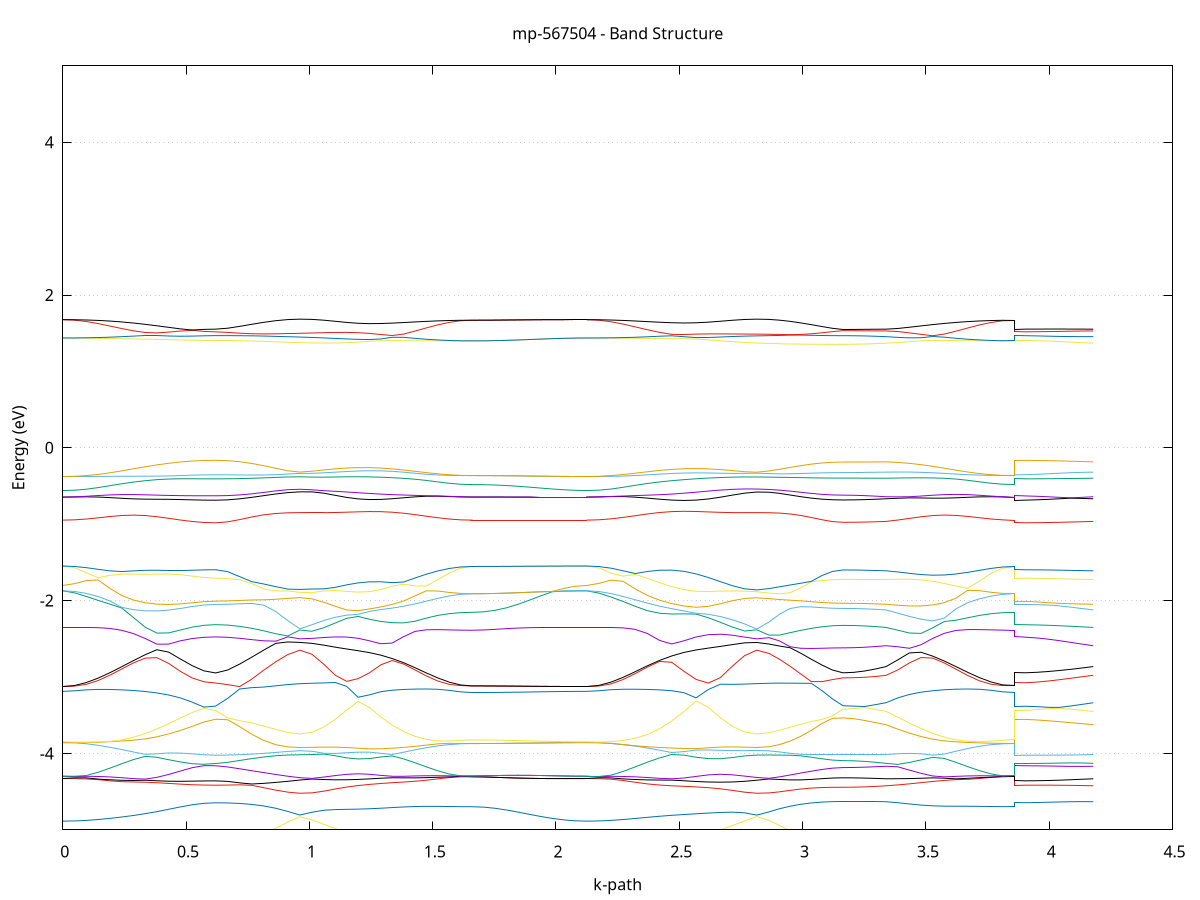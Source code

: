 set title 'mp-567504 - Band Structure'
set xlabel 'k-path'
set ylabel 'Energy (eV)'
set grid y
set yrange [-5:5]
set terminal png size 800,600
set output 'mp-567504_bands_gnuplot.png'
plot '-' using 1:2 with lines notitle, '-' using 1:2 with lines notitle, '-' using 1:2 with lines notitle, '-' using 1:2 with lines notitle, '-' using 1:2 with lines notitle, '-' using 1:2 with lines notitle, '-' using 1:2 with lines notitle, '-' using 1:2 with lines notitle, '-' using 1:2 with lines notitle, '-' using 1:2 with lines notitle, '-' using 1:2 with lines notitle, '-' using 1:2 with lines notitle, '-' using 1:2 with lines notitle, '-' using 1:2 with lines notitle, '-' using 1:2 with lines notitle, '-' using 1:2 with lines notitle, '-' using 1:2 with lines notitle, '-' using 1:2 with lines notitle, '-' using 1:2 with lines notitle, '-' using 1:2 with lines notitle, '-' using 1:2 with lines notitle, '-' using 1:2 with lines notitle, '-' using 1:2 with lines notitle, '-' using 1:2 with lines notitle, '-' using 1:2 with lines notitle, '-' using 1:2 with lines notitle, '-' using 1:2 with lines notitle, '-' using 1:2 with lines notitle, '-' using 1:2 with lines notitle, '-' using 1:2 with lines notitle, '-' using 1:2 with lines notitle, '-' using 1:2 with lines notitle, '-' using 1:2 with lines notitle, '-' using 1:2 with lines notitle, '-' using 1:2 with lines notitle, '-' using 1:2 with lines notitle, '-' using 1:2 with lines notitle, '-' using 1:2 with lines notitle, '-' using 1:2 with lines notitle, '-' using 1:2 with lines notitle, '-' using 1:2 with lines notitle, '-' using 1:2 with lines notitle, '-' using 1:2 with lines notitle, '-' using 1:2 with lines notitle, '-' using 1:2 with lines notitle, '-' using 1:2 with lines notitle, '-' using 1:2 with lines notitle, '-' using 1:2 with lines notitle, '-' using 1:2 with lines notitle, '-' using 1:2 with lines notitle, '-' using 1:2 with lines notitle, '-' using 1:2 with lines notitle, '-' using 1:2 with lines notitle, '-' using 1:2 with lines notitle, '-' using 1:2 with lines notitle, '-' using 1:2 with lines notitle, '-' using 1:2 with lines notitle, '-' using 1:2 with lines notitle, '-' using 1:2 with lines notitle, '-' using 1:2 with lines notitle, '-' using 1:2 with lines notitle, '-' using 1:2 with lines notitle, '-' using 1:2 with lines notitle, '-' using 1:2 with lines notitle, '-' using 1:2 with lines notitle, '-' using 1:2 with lines notitle, '-' using 1:2 with lines notitle, '-' using 1:2 with lines notitle
0.000000 -44.166445
0.047673 -44.166445
0.095346 -44.166545
0.143019 -44.166545
0.190693 -44.166645
0.238366 -44.166745
0.286039 -44.166845
0.333712 -44.166945
0.381385 -44.167045
0.429058 -44.167145
0.476731 -44.167245
0.524404 -44.167345
0.572078 -44.167345
0.619751 -44.167345
0.619751 -44.167345
0.668537 -44.167345
0.717323 -44.167445
0.766109 -44.167545
0.814896 -44.167645
0.863682 -44.167745
0.912468 -44.167745
0.961254 -44.167745
1.010040 -44.167745
1.058826 -44.167745
1.058826 -44.167745
1.104994 -44.167645
1.151162 -44.167545
1.197329 -44.167445
1.243497 -44.167345
1.289665 -44.167145
1.335833 -44.167045
1.382000 -44.166945
1.428168 -44.166745
1.474336 -44.166645
1.520503 -44.166545
1.566671 -44.166545
1.612839 -44.166445
1.659006 -44.166445
1.659006 -44.166445
1.705553 -44.166445
1.752100 -44.166445
1.798647 -44.166445
1.845194 -44.166445
1.891741 -44.166445
1.938288 -44.166445
1.984836 -44.166445
2.031383 -44.166445
2.077930 -44.166445
2.124477 -44.166445
2.124477 -44.166445
2.173754 -44.166445
2.223032 -44.166545
2.272310 -44.166645
2.321587 -44.166745
2.370865 -44.166845
2.420143 -44.166945
2.469421 -44.167145
2.518698 -44.167245
2.567976 -44.167445
2.617254 -44.167545
2.666531 -44.167645
2.715809 -44.167745
2.765087 -44.167745
2.814365 -44.167745
2.863642 -44.167745
2.863642 -44.167745
2.906512 -44.167745
2.949382 -44.167645
2.992252 -44.167545
3.035122 -44.167545
3.077992 -44.167445
3.120862 -44.167345
3.163732 -44.167345
3.163732 -44.167345
3.207402 -44.167345
3.251071 -44.167345
3.294741 -44.167345
3.338411 -44.167345
3.338411 -44.167345
3.385663 -44.167245
3.432915 -44.167245
3.480167 -44.167145
3.527418 -44.167045
3.574670 -44.166845
3.621922 -44.166745
3.669174 -44.166645
3.716426 -44.166545
3.763678 -44.166545
3.810930 -44.166445
3.858182 -44.166445
3.858182 -44.167345
3.903970 -44.167345
3.949759 -44.167345
3.995548 -44.167345
4.041336 -44.167345
4.087125 -44.167345
4.132914 -44.167345
4.178702 -44.167345
e
0.000000 -44.166445
0.047673 -44.166445
0.095346 -44.166345
0.143019 -44.166145
0.190693 -44.165845
0.238366 -44.165545
0.286039 -44.165145
0.333712 -44.164745
0.381385 -44.164345
0.429058 -44.163945
0.476731 -44.163545
0.524404 -44.163145
0.572078 -44.162945
0.619751 -44.162845
0.619751 -44.162845
0.668537 -44.162745
0.717323 -44.162545
0.766109 -44.162245
0.814896 -44.162145
0.863682 -44.162045
0.912468 -44.161945
0.961254 -44.161845
1.010040 -44.161945
1.058826 -44.162145
1.058826 -44.162145
1.104994 -44.162245
1.151162 -44.162445
1.197329 -44.163045
1.243497 -44.163645
1.289665 -44.164145
1.335833 -44.164645
1.382000 -44.165145
1.428168 -44.165545
1.474336 -44.165845
1.520503 -44.166145
1.566671 -44.166345
1.612839 -44.166445
1.659006 -44.166445
1.659006 -44.166445
1.705553 -44.166445
1.752100 -44.166445
1.798647 -44.166445
1.845194 -44.166445
1.891741 -44.166445
1.938288 -44.166445
1.984836 -44.166445
2.031383 -44.166445
2.077930 -44.166445
2.124477 -44.166445
2.124477 -44.166445
2.173754 -44.166445
2.223032 -44.166245
2.272310 -44.166045
2.321587 -44.165745
2.370865 -44.165445
2.420143 -44.164945
2.469421 -44.164445
2.518698 -44.163845
2.567976 -44.163245
2.617254 -44.162645
2.666531 -44.162345
2.715809 -44.162145
2.765087 -44.161945
2.814365 -44.161845
2.863642 -44.161945
2.863642 -44.161945
2.906512 -44.162045
2.949382 -44.162145
2.992252 -44.162245
3.035122 -44.162345
3.077992 -44.162645
3.120862 -44.162845
3.163732 -44.162845
3.163732 -44.162845
3.207402 -44.162845
3.251071 -44.162945
3.294741 -44.163045
3.338411 -44.163145
3.338411 -44.163145
3.385663 -44.163445
3.432915 -44.163845
3.480167 -44.164245
3.527418 -44.164745
3.574670 -44.165145
3.621922 -44.165545
3.669174 -44.165845
3.716426 -44.166145
3.763678 -44.166345
3.810930 -44.166445
3.858182 -44.166445
3.858182 -44.162845
3.903970 -44.162845
3.949759 -44.162845
3.995548 -44.162945
4.041336 -44.162945
4.087125 -44.163045
4.132914 -44.163045
4.178702 -44.163145
e
0.000000 -44.163545
0.047673 -44.163545
0.095346 -44.163545
0.143019 -44.163445
0.190693 -44.163445
0.238366 -44.163345
0.286039 -44.163145
0.333712 -44.163045
0.381385 -44.162945
0.429058 -44.162745
0.476731 -44.162645
0.524404 -44.162545
0.572078 -44.162445
0.619751 -44.162345
0.619751 -44.162345
0.668537 -44.162345
0.717323 -44.162345
0.766109 -44.162245
0.814896 -44.161845
0.863682 -44.161645
0.912468 -44.161745
0.961254 -44.161845
1.010040 -44.161745
1.058826 -44.161645
1.058826 -44.161645
1.104994 -44.161945
1.151162 -44.162445
1.197329 -44.162545
1.243497 -44.162745
1.289665 -44.162945
1.335833 -44.163045
1.382000 -44.163145
1.428168 -44.163345
1.474336 -44.163445
1.520503 -44.163545
1.566671 -44.163545
1.612839 -44.163645
1.659006 -44.163645
1.659006 -44.163645
1.705553 -44.163645
1.752100 -44.163645
1.798647 -44.163645
1.845194 -44.163645
1.891741 -44.163645
1.938288 -44.163645
1.984836 -44.163545
2.031383 -44.163545
2.077930 -44.163545
2.124477 -44.163545
2.124477 -44.163545
2.173754 -44.163545
2.223032 -44.163545
2.272310 -44.163445
2.321587 -44.163345
2.370865 -44.163245
2.420143 -44.163145
2.469421 -44.162945
2.518698 -44.162845
2.567976 -44.162645
2.617254 -44.162445
2.666531 -44.162045
2.715809 -44.161645
2.765087 -44.161745
2.814365 -44.161845
2.863642 -44.161745
2.863642 -44.161745
2.906512 -44.161645
2.949382 -44.161745
2.992252 -44.162045
3.035122 -44.162345
3.077992 -44.162345
3.120862 -44.162345
3.163732 -44.162345
3.163732 -44.162345
3.207402 -44.162345
3.251071 -44.162445
3.294741 -44.162445
3.338411 -44.162445
3.338411 -44.162445
3.385663 -44.162645
3.432915 -44.162745
3.480167 -44.162845
3.527418 -44.163045
3.574670 -44.163145
3.621922 -44.163345
3.669174 -44.163445
3.716426 -44.163445
3.763678 -44.163545
3.810930 -44.163645
3.858182 -44.163645
3.858182 -44.162345
3.903970 -44.162345
3.949759 -44.162345
3.995548 -44.162445
4.041336 -44.162445
4.087125 -44.162445
4.132914 -44.162445
4.178702 -44.162445
e
0.000000 -44.159945
0.047673 -44.159945
0.095346 -44.159945
0.143019 -44.160045
0.190693 -44.160145
0.238366 -44.160245
0.286039 -44.160345
0.333712 -44.160445
0.381385 -44.160545
0.429058 -44.160745
0.476731 -44.160845
0.524404 -44.161045
0.572078 -44.161045
0.619751 -44.161145
0.619751 -44.161145
0.668537 -44.161145
0.717323 -44.161145
0.766109 -44.161145
0.814896 -44.161145
0.863682 -44.160845
0.912468 -44.160345
0.961254 -44.159745
1.010040 -44.160245
1.058826 -44.160845
1.058826 -44.160845
1.104994 -44.161045
1.151162 -44.161045
1.197329 -44.160945
1.243497 -44.160745
1.289665 -44.160645
1.335833 -44.160445
1.382000 -44.160345
1.428168 -44.160245
1.474336 -44.160145
1.520503 -44.160045
1.566671 -44.159945
1.612839 -44.159945
1.659006 -44.159945
1.659006 -44.159945
1.705553 -44.159945
1.752100 -44.159945
1.798647 -44.159945
1.845194 -44.159945
1.891741 -44.159945
1.938288 -44.159945
1.984836 -44.159945
2.031383 -44.159945
2.077930 -44.159945
2.124477 -44.159945
2.124477 -44.159945
2.173754 -44.159945
2.223032 -44.159945
2.272310 -44.160045
2.321587 -44.160145
2.370865 -44.160245
2.420143 -44.160345
2.469421 -44.160545
2.518698 -44.160645
2.567976 -44.160845
2.617254 -44.160945
2.666531 -44.161045
2.715809 -44.160945
2.765087 -44.160345
2.814365 -44.159745
2.863642 -44.160245
2.863642 -44.160245
2.906512 -44.160745
2.949382 -44.161045
2.992252 -44.161145
3.035122 -44.161145
3.077992 -44.161145
3.120862 -44.161145
3.163732 -44.161145
3.163732 -44.161145
3.207402 -44.161145
3.251071 -44.161045
3.294741 -44.161045
3.338411 -44.161045
3.338411 -44.161045
3.385663 -44.160945
3.432915 -44.160745
3.480167 -44.160645
3.527418 -44.160445
3.574670 -44.160345
3.621922 -44.160245
3.669174 -44.160145
3.716426 -44.160045
3.763678 -44.159945
3.810930 -44.159945
3.858182 -44.159945
3.858182 -44.161145
3.903970 -44.161145
3.949759 -44.161145
3.995548 -44.161145
4.041336 -44.161045
4.087125 -44.161045
4.132914 -44.161045
4.178702 -44.161045
e
0.000000 -44.152945
0.047673 -44.153045
0.095346 -44.153145
0.143019 -44.153345
0.190693 -44.153545
0.238366 -44.153945
0.286039 -44.154245
0.333712 -44.154745
0.381385 -44.155145
0.429058 -44.155545
0.476731 -44.155945
0.524404 -44.156345
0.572078 -44.156545
0.619751 -44.156645
0.619751 -44.156645
0.668537 -44.156745
0.717323 -44.156945
0.766109 -44.157345
0.814896 -44.157745
0.863682 -44.158345
0.912468 -44.158945
0.961254 -44.159645
1.010040 -44.159045
1.058826 -44.158345
1.058826 -44.158345
1.104994 -44.157745
1.151162 -44.157045
1.197329 -44.156445
1.243497 -44.155845
1.289665 -44.155345
1.335833 -44.154745
1.382000 -44.154345
1.428168 -44.153945
1.474336 -44.153645
1.520503 -44.153345
1.566671 -44.153145
1.612839 -44.153045
1.659006 -44.153045
1.659006 -44.153045
1.705553 -44.153045
1.752100 -44.153045
1.798647 -44.153045
1.845194 -44.153045
1.891741 -44.153045
1.938288 -44.153045
1.984836 -44.153045
2.031383 -44.153045
2.077930 -44.152945
2.124477 -44.152945
2.124477 -44.152945
2.173754 -44.153045
2.223032 -44.153145
2.272310 -44.153345
2.321587 -44.153645
2.370865 -44.154045
2.420143 -44.154545
2.469421 -44.155045
2.518698 -44.155645
2.567976 -44.156245
2.617254 -44.156845
2.666531 -44.157545
2.715809 -44.158245
2.765087 -44.158945
2.814365 -44.159645
2.863642 -44.159045
2.863642 -44.159045
2.906512 -44.158545
2.949382 -44.157945
2.992252 -44.157545
3.035122 -44.157145
3.077992 -44.156845
3.120862 -44.156645
3.163732 -44.156645
3.163732 -44.156645
3.207402 -44.156645
3.251071 -44.156545
3.294741 -44.156445
3.338411 -44.156345
3.338411 -44.156345
3.385663 -44.156045
3.432915 -44.155645
3.480167 -44.155245
3.527418 -44.154745
3.574670 -44.154345
3.621922 -44.153945
3.669174 -44.153645
3.716426 -44.153345
3.763678 -44.153145
3.810930 -44.153045
3.858182 -44.153045
3.858182 -44.156645
3.903970 -44.156645
3.949759 -44.156645
3.995548 -44.156545
4.041336 -44.156545
4.087125 -44.156445
4.132914 -44.156445
4.178702 -44.156345
e
0.000000 -44.152945
0.047673 -44.152945
0.095346 -44.152945
0.143019 -44.152845
0.190693 -44.152745
0.238366 -44.152645
0.286039 -44.152545
0.333712 -44.152445
0.381385 -44.152345
0.429058 -44.152245
0.476731 -44.152245
0.524404 -44.152145
0.572078 -44.152145
0.619751 -44.152145
0.619751 -44.152145
0.668537 -44.152045
0.717323 -44.152045
0.766109 -44.151945
0.814896 -44.151845
0.863682 -44.151745
0.912468 -44.151745
0.961254 -44.151645
1.010040 -44.151645
1.058826 -44.151745
1.058826 -44.151745
1.104994 -44.151845
1.151162 -44.151945
1.197329 -44.152045
1.243497 -44.152145
1.289665 -44.152245
1.335833 -44.152445
1.382000 -44.152545
1.428168 -44.152645
1.474336 -44.152745
1.520503 -44.152845
1.566671 -44.152945
1.612839 -44.152945
1.659006 -44.153045
1.659006 -44.153045
1.705553 -44.153045
1.752100 -44.153045
1.798647 -44.153045
1.845194 -44.153045
1.891741 -44.153045
1.938288 -44.153045
1.984836 -44.153045
2.031383 -44.153045
2.077930 -44.152945
2.124477 -44.152945
2.124477 -44.152945
2.173754 -44.152945
2.223032 -44.152945
2.272310 -44.152845
2.321587 -44.152745
2.370865 -44.152645
2.420143 -44.152445
2.469421 -44.152345
2.518698 -44.152245
2.567976 -44.152045
2.617254 -44.151945
2.666531 -44.151845
2.715809 -44.151745
2.765087 -44.151645
2.814365 -44.151645
2.863642 -44.151645
2.863642 -44.151645
2.906512 -44.151745
2.949382 -44.151745
2.992252 -44.151845
3.035122 -44.151945
3.077992 -44.152045
3.120862 -44.152045
3.163732 -44.152145
3.163732 -44.152145
3.207402 -44.152145
3.251071 -44.152145
3.294741 -44.152145
3.338411 -44.152145
3.338411 -44.152145
3.385663 -44.152145
3.432915 -44.152245
3.480167 -44.152345
3.527418 -44.152445
3.574670 -44.152545
3.621922 -44.152645
3.669174 -44.152745
3.716426 -44.152845
3.763678 -44.152945
3.810930 -44.152945
3.858182 -44.153045
3.858182 -44.152145
3.903970 -44.152145
3.949759 -44.152145
3.995548 -44.152145
4.041336 -44.152145
4.087125 -44.152145
4.132914 -44.152145
4.178702 -44.152145
e
0.000000 -15.521745
0.047673 -15.518545
0.095346 -15.509145
0.143019 -15.493645
0.190693 -15.472345
0.238366 -15.445445
0.286039 -15.413445
0.333712 -15.376945
0.381385 -15.336845
0.429058 -15.294345
0.476731 -15.251245
0.524404 -15.210945
0.572078 -15.179545
0.619751 -15.167045
0.619751 -15.167045
0.668537 -15.163945
0.717323 -15.154645
0.766109 -15.139445
0.814896 -15.118445
0.863682 -15.092045
0.912468 -15.060645
0.961254 -15.024945
1.010040 -15.050645
1.058826 -15.095145
1.058826 -15.095145
1.104994 -15.140345
1.151162 -15.186845
1.197329 -15.233445
1.243497 -15.278745
1.289665 -15.321745
1.335833 -15.361645
1.382000 -15.397545
1.428168 -15.429045
1.474336 -15.455445
1.520503 -15.476445
1.566671 -15.491645
1.612839 -15.500845
1.659006 -15.503945
1.659006 -15.503945
1.705553 -15.504445
1.752100 -15.505745
1.798647 -15.507745
1.845194 -15.510245
1.891741 -15.512945
1.938288 -15.515645
1.984836 -15.518145
2.031383 -15.520045
2.077930 -15.521245
2.124477 -15.521745
2.124477 -15.521745
2.173754 -15.518145
2.223032 -15.507545
2.272310 -15.490045
2.321587 -15.466045
2.370865 -15.435745
2.420143 -15.399845
2.469421 -15.359045
2.518698 -15.313945
2.567976 -15.265745
2.617254 -15.215345
2.666531 -15.164345
2.715809 -15.114045
2.765087 -15.066445
2.814365 -15.023545
2.863642 -15.049145
2.863642 -15.049145
2.906512 -15.077445
2.949382 -15.101945
2.992252 -15.122445
3.035122 -15.138745
3.077992 -15.150445
3.120862 -15.157645
3.163732 -15.159945
3.163732 -15.159945
3.207402 -15.162145
3.251071 -15.168645
3.294741 -15.178745
3.338411 -15.191945
3.338411 -15.191945
3.385663 -15.229945
3.432915 -15.272445
3.480167 -15.315145
3.527418 -15.355845
3.574670 -15.392945
3.621922 -15.425645
3.669174 -15.453245
3.716426 -15.475145
3.763678 -15.491045
3.810930 -15.500745
3.858182 -15.503945
3.858182 -15.167045
3.903970 -15.167445
3.949759 -15.168745
3.995548 -15.171045
4.041336 -15.174445
4.087125 -15.179045
4.132914 -15.184845
4.178702 -15.191945
e
0.000000 -14.665545
0.047673 -14.664445
0.095346 -14.661245
0.143019 -14.655945
0.190693 -14.648745
0.238366 -14.639745
0.286039 -14.652645
0.333712 -14.692945
0.381385 -14.736745
0.429058 -14.782745
0.476731 -14.828745
0.524404 -14.871245
0.572078 -14.904045
0.619751 -14.917045
0.619751 -14.917045
0.668537 -14.917945
0.717323 -14.920945
0.766109 -14.927045
0.814896 -14.937645
0.863682 -14.954445
0.912468 -14.978945
0.961254 -15.011245
1.010040 -14.985345
1.058826 -14.942845
1.058826 -14.942845
1.104994 -14.900445
1.151162 -14.856845
1.197329 -14.812845
1.243497 -14.769245
1.289665 -14.726845
1.335833 -14.686645
1.382000 -14.651045
1.428168 -14.662445
1.474336 -14.672345
1.520503 -14.680245
1.566671 -14.686045
1.612839 -14.689545
1.659006 -14.690745
1.659006 -14.690745
1.705553 -14.690145
1.752100 -14.688345
1.798647 -14.685445
1.845194 -14.681945
1.891741 -14.678045
1.938288 -14.674145
1.984836 -14.670645
2.031383 -14.667945
2.077930 -14.666145
2.124477 -14.665545
2.124477 -14.665545
2.173754 -14.664245
2.223032 -14.660445
2.272310 -14.654245
2.321587 -14.645845
2.370865 -14.635345
2.420143 -14.660545
2.469421 -14.701445
2.518698 -14.745245
2.567976 -14.791045
2.617254 -14.837545
2.666531 -14.884045
2.715809 -14.929245
2.765087 -14.972445
2.814365 -15.012645
2.863642 -14.987045
2.863642 -14.987045
2.906512 -14.961745
2.949382 -14.942745
2.992252 -14.929345
3.035122 -14.920645
3.077992 -14.915345
3.120862 -14.912545
3.163732 -14.911745
3.163732 -14.911745
3.207402 -14.909545
3.251071 -14.903245
3.294741 -14.893245
3.338411 -14.880345
3.338411 -14.880345
3.385663 -14.839645
3.432915 -14.793645
3.480167 -14.746845
3.527418 -14.701745
3.574670 -14.660045
3.621922 -14.661145
3.669174 -14.671445
3.716426 -14.679745
3.763678 -14.685845
3.810930 -14.689545
3.858182 -14.690745
3.858182 -14.917045
3.903970 -14.916245
3.949759 -14.913845
3.995548 -14.909945
4.041336 -14.904445
4.087125 -14.897645
4.132914 -14.889545
4.178702 -14.880345
e
0.000000 -14.529545
0.047673 -14.533245
0.095346 -14.544145
0.143019 -14.561945
0.190693 -14.586345
0.238366 -14.616745
0.286039 -14.629245
0.333712 -14.617645
0.381385 -14.605445
0.429058 -14.594345
0.476731 -14.587745
0.524404 -14.586445
0.572078 -14.586945
0.619751 -14.587245
0.619751 -14.587245
0.668537 -14.590845
0.717323 -14.600745
0.766109 -14.615045
0.814896 -14.630645
0.863682 -14.644445
0.912468 -14.654145
0.961254 -14.658245
1.010040 -14.656945
1.058826 -14.651045
1.058826 -14.651045
1.104994 -14.642345
1.151162 -14.631945
1.197329 -14.621545
1.243497 -14.616945
1.289665 -14.625345
1.335833 -14.638245
1.382000 -14.649245
1.428168 -14.615845
1.474336 -14.587045
1.520503 -14.563445
1.566671 -14.545945
1.612839 -14.535045
1.659006 -14.531345
1.659006 -14.531345
1.705553 -14.531345
1.752100 -14.531145
1.798647 -14.530945
1.845194 -14.530745
1.891741 -14.530445
1.938288 -14.530145
1.984836 -14.529945
2.031383 -14.529745
2.077930 -14.529645
2.124477 -14.529545
2.124477 -14.529545
2.173754 -14.533645
2.223032 -14.545845
2.272310 -14.565345
2.321587 -14.591645
2.370865 -14.623645
2.420143 -14.623445
2.469421 -14.611245
2.518698 -14.604645
2.567976 -14.612245
2.617254 -14.624445
2.666531 -14.636645
2.715809 -14.647145
2.765087 -14.654845
2.814365 -14.658345
2.863642 -14.656645
2.863642 -14.656645
2.906512 -14.650545
2.949382 -14.640745
2.992252 -14.628445
3.035122 -14.615645
3.077992 -14.604545
3.120862 -14.597045
3.163732 -14.594345
3.163732 -14.594345
3.207402 -14.594245
3.251071 -14.594045
3.294741 -14.593745
3.338411 -14.593545
3.338411 -14.593545
3.385663 -14.597345
3.432915 -14.607645
3.480167 -14.621445
3.527418 -14.635645
3.574670 -14.649145
3.621922 -14.622845
3.669174 -14.591045
3.716426 -14.565445
3.763678 -14.546745
3.810930 -14.535245
3.858182 -14.531345
3.858182 -14.587245
3.903970 -14.587445
3.949759 -14.587945
3.995548 -14.588845
4.041336 -14.589945
4.087125 -14.591245
4.132914 -14.592445
4.178702 -14.593545
e
0.000000 -14.529545
0.047673 -14.530445
0.095346 -14.533045
0.143019 -14.537145
0.190693 -14.542245
0.238366 -14.548045
0.286039 -14.553945
0.333712 -14.559645
0.381385 -14.564145
0.429058 -14.566245
0.476731 -14.562445
0.524404 -14.552245
0.572078 -14.540345
0.619751 -14.533445
0.619751 -14.533445
0.668537 -14.532845
0.717323 -14.530945
0.766109 -14.527845
0.814896 -14.523645
0.863682 -14.518445
0.912468 -14.512345
0.961254 -14.512245
1.010040 -14.524545
1.058826 -14.539245
1.058826 -14.539245
1.104994 -14.554345
1.151162 -14.569845
1.197329 -14.584145
1.243497 -14.591845
1.289665 -14.586145
1.335833 -14.575545
1.382000 -14.564845
1.428168 -14.555045
1.474336 -14.546745
1.520503 -14.540045
1.566671 -14.535245
1.612839 -14.532345
1.659006 -14.531345
1.659006 -14.531345
1.705553 -14.531345
1.752100 -14.531145
1.798647 -14.530945
1.845194 -14.530745
1.891741 -14.530445
1.938288 -14.530145
1.984836 -14.529945
2.031383 -14.529745
2.077930 -14.529645
2.124477 -14.529545
2.124477 -14.529545
2.173754 -14.530645
2.223032 -14.533845
2.272310 -14.539145
2.321587 -14.546445
2.370865 -14.555545
2.420143 -14.566045
2.469421 -14.576645
2.518698 -14.581445
2.567976 -14.571845
2.617254 -14.557145
2.666531 -14.541545
2.715809 -14.526645
2.765087 -14.513745
2.814365 -14.511745
2.863642 -14.519045
2.863642 -14.519045
2.906512 -14.524845
2.949382 -14.530045
2.992252 -14.534345
3.035122 -14.537845
3.077992 -14.540345
3.120862 -14.541945
3.163732 -14.542445
3.163732 -14.542445
3.207402 -14.544745
3.251071 -14.549945
3.294741 -14.555845
3.338411 -14.561245
3.338411 -14.561245
3.385663 -14.570845
3.432915 -14.572745
3.480167 -14.569745
3.527418 -14.564545
3.574670 -14.558445
3.621922 -14.551845
3.669174 -14.545545
3.716426 -14.539845
3.763678 -14.535245
3.810930 -14.532345
3.858182 -14.531345
3.858182 -14.533445
3.903970 -14.534945
3.949759 -14.538645
3.995548 -14.543345
4.041336 -14.548345
4.087125 -14.553245
4.132914 -14.557545
4.178702 -14.561245
e
0.000000 -14.431445
0.047673 -14.432045
0.095346 -14.433845
0.143019 -14.436845
0.190693 -14.440845
0.238366 -14.445745
0.286039 -14.451145
0.333712 -14.456745
0.381385 -14.462345
0.429058 -14.469445
0.476731 -14.480045
0.524404 -14.491745
0.572078 -14.503245
0.619751 -14.509845
0.619751 -14.509845
0.668537 -14.509945
0.717323 -14.509845
0.766109 -14.508945
0.814896 -14.507345
0.863682 -14.505345
0.912468 -14.505045
0.961254 -14.505245
1.010040 -14.497945
1.058826 -14.490145
1.058826 -14.490145
1.104994 -14.482545
1.151162 -14.474845
1.197329 -14.467745
1.243497 -14.462145
1.289665 -14.456745
1.335833 -14.451345
1.382000 -14.446345
1.428168 -14.441745
1.474336 -14.437645
1.520503 -14.434345
1.566671 -14.431745
1.612839 -14.430245
1.659006 -14.429645
1.659006 -14.429645
1.705553 -14.429745
1.752100 -14.429845
1.798647 -14.430045
1.845194 -14.430245
1.891741 -14.430545
1.938288 -14.430845
1.984836 -14.431045
2.031383 -14.431245
2.077930 -14.431345
2.124477 -14.431445
2.124477 -14.431345
2.173754 -14.432045
2.223032 -14.433945
2.272310 -14.437045
2.321587 -14.441145
2.370865 -14.446045
2.420143 -14.451445
2.469421 -14.457345
2.518698 -14.463545
2.567976 -14.469845
2.617254 -14.477945
2.666531 -14.486545
2.715809 -14.495145
2.765087 -14.503545
2.814365 -14.506245
2.863642 -14.507345
2.863642 -14.507345
2.906512 -14.509945
2.949382 -14.512445
2.992252 -14.514345
3.035122 -14.515645
3.077992 -14.516145
3.120862 -14.516145
3.163732 -14.516045
3.163732 -14.516045
3.207402 -14.513545
3.251071 -14.507845
3.294741 -14.501045
3.338411 -14.494045
3.338411 -14.494045
3.385663 -14.481345
3.432915 -14.469645
3.480167 -14.459645
3.527418 -14.453645
3.574670 -14.448345
3.621922 -14.443145
3.669174 -14.438545
3.716426 -14.434745
3.763678 -14.431945
3.810930 -14.430245
3.858182 -14.429645
3.858182 -14.509845
3.903970 -14.508845
3.949759 -14.506245
3.995548 -14.503245
4.041336 -14.500345
4.087125 -14.497845
4.132914 -14.495845
4.178702 -14.494045
e
0.000000 -14.431345
0.047673 -14.431645
0.095346 -14.432345
0.143019 -14.433845
0.190693 -14.436345
0.238366 -14.439945
0.286039 -14.444945
0.333712 -14.451445
0.381385 -14.459345
0.429058 -14.466645
0.476731 -14.471045
0.524404 -14.474245
0.572078 -14.476245
0.619751 -14.476945
0.619751 -14.476945
0.668537 -14.476645
0.717323 -14.476445
0.766109 -14.477545
0.814896 -14.480845
0.863682 -14.486245
0.912468 -14.491845
0.961254 -14.492145
1.010040 -14.488545
1.058826 -14.483645
1.058826 -14.483645
1.104994 -14.478545
1.151162 -14.473245
1.197329 -14.467345
1.243497 -14.460245
1.289665 -14.453545
1.335833 -14.447445
1.382000 -14.442245
1.428168 -14.437845
1.474336 -14.434445
1.520503 -14.432045
1.566671 -14.430645
1.612839 -14.429945
1.659006 -14.429645
1.659006 -14.429645
1.705553 -14.429745
1.752100 -14.429845
1.798647 -14.430045
1.845194 -14.430245
1.891741 -14.430545
1.938288 -14.430845
1.984836 -14.431045
2.031383 -14.431245
2.077930 -14.431345
2.124477 -14.431345
2.124477 -14.431345
2.173754 -14.431745
2.223032 -14.432745
2.272310 -14.434745
2.321587 -14.437945
2.370865 -14.442345
2.420143 -14.447845
2.469421 -14.454245
2.518698 -14.461545
2.567976 -14.469445
2.617254 -14.476045
2.666531 -14.482045
2.715809 -14.487545
2.765087 -14.491945
2.814365 -14.491645
2.863642 -14.484645
2.863642 -14.484645
2.906512 -14.478245
2.949382 -14.473245
2.992252 -14.470245
3.035122 -14.468945
3.077992 -14.468945
3.120862 -14.469645
3.163732 -14.469945
3.163732 -14.469945
3.207402 -14.469945
3.251071 -14.469945
3.294741 -14.469945
3.338411 -14.469745
3.338411 -14.469745
3.385663 -14.467045
3.432915 -14.463245
3.480167 -14.458345
3.527418 -14.450545
3.574670 -14.443645
3.621922 -14.438345
3.669174 -14.434545
3.716426 -14.432045
3.763678 -14.430645
3.810930 -14.429945
3.858182 -14.429645
3.858182 -14.476945
3.903970 -14.476745
3.949759 -14.476145
3.995548 -14.475245
4.041336 -14.474045
4.087125 -14.472645
4.132914 -14.471245
4.178702 -14.469745
e
0.000000 -5.195645
0.047673 -5.196645
0.095346 -5.199145
0.143019 -5.201945
0.190693 -5.203745
0.238366 -5.204145
0.286039 -5.203445
0.333712 -5.202745
0.381385 -5.203145
0.429058 -5.205145
0.476731 -5.208345
0.524404 -5.211645
0.572078 -5.214145
0.619751 -5.215145
0.619751 -5.215145
0.668537 -5.204545
0.717323 -5.173345
0.766109 -5.123045
0.814896 -5.056945
0.863682 -4.979645
0.912468 -4.898845
0.961254 -4.828945
1.010040 -4.869445
1.058826 -4.928745
1.058826 -4.928745
1.104994 -4.983745
1.151162 -5.034945
1.197329 -5.080645
1.243497 -5.119545
1.289665 -5.151245
1.335833 -5.175645
1.382000 -5.192945
1.428168 -5.203945
1.474336 -5.209745
1.520503 -5.211745
1.566671 -5.211445
1.612839 -5.210445
1.659006 -5.209945
1.659006 -5.209945
1.705553 -5.209645
1.752100 -5.208645
1.798647 -5.207045
1.845194 -5.205145
1.891741 -5.202845
1.938288 -5.200645
1.984836 -5.198645
2.031383 -5.197045
2.077930 -5.196045
2.124477 -5.195645
2.124477 -5.195645
2.173754 -5.196745
2.223032 -5.199445
2.272310 -5.201845
2.321587 -5.201545
2.370865 -5.196445
2.420143 -5.184745
2.469421 -5.165145
2.518698 -5.137045
2.567976 -5.100145
2.617254 -5.054845
2.666531 -5.002245
2.715809 -4.944045
2.765087 -4.883245
2.814365 -4.827745
2.863642 -4.876245
2.863642 -4.876245
2.906512 -4.942745
2.949382 -5.011345
2.992252 -5.074545
3.035122 -5.127645
3.077992 -5.167445
3.120862 -5.192045
3.163732 -5.200345
3.163732 -5.200345
3.207402 -5.200445
3.251071 -5.200845
3.294741 -5.201345
3.338411 -5.201945
3.338411 -5.201945
3.385663 -5.199745
3.432915 -5.198145
3.480167 -5.198245
3.527418 -5.200445
3.574670 -5.204145
3.621922 -5.208145
3.669174 -5.210945
3.716426 -5.211945
3.763678 -5.211445
3.810930 -5.210445
3.858182 -5.209945
3.858182 -5.215145
3.903970 -5.214745
3.949759 -5.213545
3.995548 -5.211745
4.041336 -5.209545
4.087125 -5.206945
4.132914 -5.204345
4.178702 -5.201945
e
0.000000 -4.886845
0.047673 -4.884345
0.095346 -4.877145
0.143019 -4.865645
0.190693 -4.850845
0.238366 -4.833245
0.286039 -4.813045
0.333712 -4.789645
0.381385 -4.762445
0.429058 -4.731945
0.476731 -4.700745
0.524404 -4.673045
0.572078 -4.653745
0.619751 -4.646745
0.619751 -4.646745
0.668537 -4.648745
0.717323 -4.655245
0.766109 -4.667545
0.814896 -4.687945
0.863682 -4.718445
0.912468 -4.759645
0.961254 -4.806945
1.010040 -4.770845
1.058826 -4.744345
1.058826 -4.744345
1.104994 -4.735445
1.151162 -4.732445
1.197329 -4.729645
1.243497 -4.724845
1.289665 -4.717745
1.335833 -4.709245
1.382000 -4.701345
1.428168 -4.695645
1.474336 -4.693245
1.520503 -4.693645
1.566671 -4.695645
1.612839 -4.697545
1.659006 -4.698345
1.659006 -4.698345
1.705553 -4.703445
1.752100 -4.718145
1.798647 -4.740645
1.845194 -4.768045
1.891741 -4.797545
1.938288 -4.826045
1.984836 -4.851045
2.031383 -4.870445
2.077930 -4.882645
2.124477 -4.886845
2.124477 -4.886845
2.173754 -4.884345
2.223032 -4.877045
2.272310 -4.865745
2.321587 -4.851845
2.370865 -4.837045
2.420143 -4.822945
2.469421 -4.810645
2.518698 -4.800145
2.567976 -4.790645
2.617254 -4.781345
2.666531 -4.773145
2.715809 -4.769345
2.765087 -4.778345
2.814365 -4.807745
2.863642 -4.765645
2.863642 -4.765645
2.906512 -4.724645
2.949382 -4.691445
2.992252 -4.666445
3.035122 -4.648945
3.077992 -4.637645
3.120862 -4.631445
3.163732 -4.629445
3.163732 -4.629445
3.207402 -4.629345
3.251071 -4.629345
3.294741 -4.630145
3.338411 -4.632745
3.338411 -4.632745
3.385663 -4.645645
3.432915 -4.661945
3.480167 -4.676645
3.527418 -4.686445
3.574670 -4.690845
3.621922 -4.691845
3.669174 -4.692145
3.716426 -4.693345
3.763678 -4.695545
3.810930 -4.697545
3.858182 -4.698345
3.858182 -4.646745
3.903970 -4.645845
3.949759 -4.643245
3.995548 -4.639645
4.041336 -4.635845
4.087125 -4.632745
4.132914 -4.631545
4.178702 -4.632745
e
0.000000 -4.329145
0.047673 -4.330545
0.095346 -4.334545
0.143019 -4.343245
0.190693 -4.359245
0.238366 -4.370245
0.286039 -4.374045
0.333712 -4.377345
0.381385 -4.384045
0.429058 -4.393145
0.476731 -4.402445
0.524404 -4.410045
0.572078 -4.414745
0.619751 -4.416345
0.619751 -4.416345
0.668537 -4.415045
0.717323 -4.411445
0.766109 -4.418045
0.814896 -4.449145
0.863682 -4.480945
0.912468 -4.507245
0.961254 -4.521645
1.010040 -4.517245
1.058826 -4.494345
1.058826 -4.494345
1.104994 -4.466245
1.151162 -4.441045
1.197329 -4.421245
1.243497 -4.406045
1.289665 -4.393945
1.335833 -4.384045
1.382000 -4.375145
1.428168 -4.365045
1.474336 -4.351245
1.520503 -4.333845
1.566671 -4.316445
1.612839 -4.307145
1.659006 -4.305545
1.659006 -4.305545
1.705553 -4.308245
1.752100 -4.313245
1.798647 -4.318445
1.845194 -4.322945
1.891741 -4.326445
1.938288 -4.328745
1.984836 -4.329745
2.031383 -4.329845
2.077930 -4.329445
2.124477 -4.329145
2.124477 -4.329145
2.173754 -4.330945
2.223032 -4.337445
2.272310 -4.354745
2.321587 -4.378545
2.370865 -4.399545
2.420143 -4.414545
2.469421 -4.424145
2.518698 -4.431245
2.567976 -4.438745
2.617254 -4.448845
2.666531 -4.463645
2.715809 -4.484545
2.765087 -4.507845
2.814365 -4.521745
2.863642 -4.517945
2.863642 -4.517945
2.906512 -4.503245
2.949382 -4.484245
2.992252 -4.466645
3.035122 -4.454045
3.077992 -4.447145
3.120862 -4.444245
3.163732 -4.443445
3.163732 -4.443445
3.207402 -4.442245
3.251071 -4.438545
3.294741 -4.432445
3.338411 -4.424145
3.338411 -4.424145
3.385663 -4.412745
3.432915 -4.398845
3.480167 -4.383445
3.527418 -4.367845
3.574670 -4.353545
3.621922 -4.343645
3.669174 -4.339645
3.716426 -4.329145
3.763678 -4.314245
3.810930 -4.307045
3.858182 -4.305545
3.858182 -4.416345
3.903970 -4.416145
3.949759 -4.415945
3.995548 -4.416045
4.041336 -4.416845
4.087125 -4.418645
4.132914 -4.421145
4.178702 -4.424145
e
0.000000 -4.329145
0.047673 -4.319845
0.095346 -4.320445
0.143019 -4.336645
0.190693 -4.345245
0.238366 -4.352045
0.286039 -4.354945
0.333712 -4.351045
0.381385 -4.358545
0.429058 -4.364245
0.476731 -4.365345
0.524404 -4.363445
0.572078 -4.360845
0.619751 -4.359645
0.619751 -4.359645
0.668537 -4.366645
0.717323 -4.385845
0.766109 -4.400645
0.814896 -4.392345
0.863682 -4.380045
0.912468 -4.365345
0.961254 -4.348845
1.010040 -4.335345
1.058826 -4.342445
1.058826 -4.342445
1.104994 -4.345945
1.151162 -4.345145
1.197329 -4.340845
1.243497 -4.333745
1.289665 -4.325345
1.335833 -4.319045
1.382000 -4.319845
1.428168 -4.320445
1.474336 -4.317545
1.520503 -4.312845
1.566671 -4.307745
1.612839 -4.300345
1.659006 -4.305545
1.659006 -4.305545
1.705553 -4.308245
1.752100 -4.313245
1.798647 -4.318445
1.845194 -4.322945
1.891741 -4.326445
1.938288 -4.328745
1.984836 -4.329745
2.031383 -4.329845
2.077930 -4.329445
2.124477 -4.329145
2.124477 -4.329145
2.173754 -4.318045
2.223032 -4.320945
2.272310 -4.333945
2.321587 -4.341645
2.370865 -4.346945
2.420143 -4.349045
2.469421 -4.350145
2.518698 -4.358545
2.567976 -4.367945
2.617254 -4.374545
2.666531 -4.376845
2.715809 -4.374045
2.765087 -4.365545
2.814365 -4.351045
2.863642 -4.334745
2.863642 -4.334745
2.906512 -4.341645
2.949382 -4.347045
2.992252 -4.346845
3.035122 -4.340745
3.077992 -4.331245
3.120862 -4.322845
3.163732 -4.319545
3.163732 -4.319545
3.207402 -4.320545
3.251071 -4.323245
3.294741 -4.327345
3.338411 -4.332245
3.338411 -4.332245
3.385663 -4.331645
3.432915 -4.329745
3.480167 -4.325745
3.527418 -4.320145
3.574670 -4.324745
3.621922 -4.333345
3.669174 -4.326445
3.716426 -4.317845
3.763678 -4.310945
3.810930 -4.301045
3.858182 -4.305545
3.858182 -4.359645
3.903970 -4.359245
3.949759 -4.357845
3.995548 -4.355145
4.041336 -4.350845
4.087125 -4.345145
4.132914 -4.338645
4.178702 -4.332245
e
0.000000 -4.298945
0.047673 -4.304245
0.095346 -4.299645
0.143019 -4.302245
0.190693 -4.308245
0.238366 -4.318045
0.286039 -4.330345
0.333712 -4.336845
0.381385 -4.313745
0.429058 -4.275745
0.476731 -4.231345
0.524404 -4.187645
0.572078 -4.160545
0.619751 -4.161845
0.619751 -4.161845
0.668537 -4.177345
0.717323 -4.201545
0.766109 -4.226545
0.814896 -4.251445
0.863682 -4.276045
0.912468 -4.298945
0.961254 -4.318245
1.010040 -4.327745
1.058826 -4.309645
1.058826 -4.309645
1.104994 -4.290445
1.151162 -4.274145
1.197329 -4.267145
1.243497 -4.273345
1.289665 -4.287745
1.335833 -4.299645
1.382000 -4.299745
1.428168 -4.295345
1.474336 -4.292645
1.520503 -4.292445
1.566671 -4.293745
1.612839 -4.296845
1.659006 -4.295645
1.659006 -4.295645
1.705553 -4.293545
1.752100 -4.290345
1.798647 -4.288045
1.845194 -4.287245
1.891741 -4.287845
1.938288 -4.289845
1.984836 -4.292645
2.031383 -4.295645
2.077930 -4.298045
2.124477 -4.298945
2.124477 -4.298945
2.173754 -4.305345
2.223032 -4.299945
2.272310 -4.302045
2.321587 -4.307245
2.370865 -4.315945
2.420143 -4.326545
2.469421 -4.332545
2.518698 -4.322145
2.567976 -4.301645
2.617254 -4.281545
2.666531 -4.273045
2.715809 -4.280645
2.765087 -4.297445
2.814365 -4.315245
2.863642 -4.326145
2.863642 -4.326145
2.906512 -4.307145
2.949382 -4.282845
2.992252 -4.257645
3.035122 -4.233145
3.077992 -4.210845
3.120862 -4.193145
3.163732 -4.185745
3.163732 -4.185745
3.207402 -4.184445
3.251071 -4.180545
3.294741 -4.174845
3.338411 -4.168645
3.338411 -4.168645
3.385663 -4.175645
3.432915 -4.218745
3.480167 -4.260945
3.527418 -4.295545
3.574670 -4.307545
3.621922 -4.300845
3.669174 -4.295345
3.716426 -4.293045
3.763678 -4.293545
3.810930 -4.295745
3.858182 -4.295645
3.858182 -4.161845
3.903970 -4.162045
3.949759 -4.163145
3.995548 -4.165145
4.041336 -4.167745
4.087125 -4.169845
4.132914 -4.170445
4.178702 -4.168645
e
0.000000 -4.298945
0.047673 -4.299045
0.095346 -4.290145
0.143019 -4.247145
0.190693 -4.193845
0.238366 -4.136345
0.286039 -4.081645
0.333712 -4.039045
0.381385 -4.051045
0.429058 -4.082745
0.476731 -4.111845
0.524404 -4.135145
0.572078 -4.142645
0.619751 -4.132545
0.619751 -4.132545
0.668537 -4.116845
0.717323 -4.092645
0.766109 -4.068745
0.814896 -4.047345
0.863682 -4.030745
0.912468 -4.021245
0.961254 -4.018045
1.010040 -4.015145
1.058826 -4.009145
1.058826 -4.009145
1.104994 -4.030545
1.151162 -4.058545
1.197329 -4.072745
1.243497 -4.067745
1.289665 -4.047345
1.335833 -4.033345
1.382000 -4.072245
1.428168 -4.122245
1.474336 -4.176545
1.520503 -4.227745
1.566671 -4.269245
1.612839 -4.294345
1.659006 -4.295645
1.659006 -4.295645
1.705553 -4.293545
1.752100 -4.290345
1.798647 -4.288045
1.845194 -4.287245
1.891741 -4.287845
1.938288 -4.289845
1.984836 -4.292645
2.031383 -4.295645
2.077930 -4.298045
2.124477 -4.298945
2.124477 -4.298945
2.173754 -4.298945
2.223032 -4.285345
2.272310 -4.236145
2.321587 -4.176345
2.370865 -4.114545
2.420143 -4.058945
2.469421 -4.014645
2.518698 -4.022745
2.567976 -4.050245
2.617254 -4.068645
2.666531 -4.069945
2.715809 -4.053845
2.765087 -4.033245
2.814365 -4.021845
2.863642 -4.020745
2.863642 -4.020745
2.906512 -4.022345
2.949382 -4.024245
2.992252 -4.031745
3.035122 -4.050045
3.077992 -4.070445
3.120862 -4.087545
3.163732 -4.094745
3.163732 -4.094745
3.207402 -4.097345
3.251071 -4.104745
3.294741 -4.116245
3.338411 -4.130245
3.338411 -4.130245
3.385663 -4.144045
3.432915 -4.118545
3.480167 -4.085945
3.527418 -4.051645
3.574670 -4.066845
3.621922 -4.117145
3.669174 -4.172645
3.716426 -4.224945
3.763678 -4.267645
3.810930 -4.294645
3.858182 -4.295645
3.858182 -4.132545
3.903970 -4.132345
3.949759 -4.131445
3.995548 -4.129445
4.041336 -4.126845
4.087125 -4.124845
4.132914 -4.125545
4.178702 -4.130245
e
0.000000 -3.859345
0.047673 -3.861945
0.095346 -3.873445
0.143019 -3.894045
0.190693 -3.919945
0.238366 -3.949345
0.286039 -3.981145
0.333712 -4.012345
0.381385 -4.005245
0.429058 -3.994445
0.476731 -3.996045
0.524404 -4.005645
0.572078 -4.017745
0.619751 -4.024045
0.619751 -4.024045
0.668537 -4.022145
0.717323 -4.016845
0.766109 -4.009145
0.814896 -3.999345
0.863682 -3.987545
0.912468 -3.974445
0.961254 -3.964945
1.010040 -3.971945
1.058826 -3.998245
1.058826 -3.998245
1.104994 -4.000545
1.151162 -3.991445
1.197329 -3.983945
1.243497 -3.983745
1.289665 -3.999045
1.335833 -4.014145
1.382000 -3.984545
1.428168 -3.953445
1.474336 -3.925245
1.520503 -3.901945
1.566671 -3.884845
1.612839 -3.874545
1.659006 -3.871245
1.659006 -3.871245
1.705553 -3.870945
1.752100 -3.870145
1.798647 -3.868845
1.845194 -3.867145
1.891741 -3.865345
1.938288 -3.863445
1.984836 -3.861845
2.031383 -3.860445
2.077930 -3.859645
2.124477 -3.859345
2.124477 -3.859345
2.173754 -3.861845
2.223032 -3.870245
2.272310 -3.886145
2.321587 -3.904745
2.370865 -3.929445
2.420143 -3.958445
2.469421 -3.988645
2.518698 -3.977145
2.567976 -3.956045
2.617254 -3.955045
2.666531 -3.959745
2.715809 -3.963245
2.765087 -3.963845
2.814365 -3.961845
2.863642 -3.967045
2.863642 -3.967045
2.906512 -3.981045
2.949382 -3.998645
2.992252 -4.011845
3.035122 -4.014845
3.077992 -4.014945
3.120862 -4.014945
3.163732 -4.014945
3.163732 -4.014945
3.207402 -4.014845
3.251071 -4.014745
3.294741 -4.014545
3.338411 -4.014145
3.338411 -4.014145
3.385663 -4.005145
3.432915 -4.000145
3.480167 -4.005045
3.527418 -4.023645
3.574670 -4.008745
3.621922 -3.971745
3.669174 -3.936745
3.716426 -3.907045
3.763678 -3.886145
3.810930 -3.874745
3.858182 -3.871245
3.858182 -4.024045
3.903970 -4.023945
3.949759 -4.023545
3.995548 -4.023145
4.041336 -4.022545
4.087125 -4.021345
4.132914 -4.018845
4.178702 -4.014145
e
0.000000 -3.859345
0.047673 -3.857945
0.095346 -3.856245
0.143019 -3.855245
0.190693 -3.846445
0.238366 -3.837545
0.286039 -3.827345
0.333712 -3.810545
0.381385 -3.783245
0.429058 -3.745345
0.476731 -3.699145
0.524404 -3.646545
0.572078 -3.589645
0.619751 -3.552945
0.619751 -3.552945
0.668537 -3.559745
0.717323 -3.649845
0.766109 -3.749345
0.814896 -3.829945
0.863682 -3.886245
0.912468 -3.915445
0.961254 -3.922845
1.010040 -3.920645
1.058826 -3.917745
1.058826 -3.917745
1.104994 -3.918145
1.151162 -3.923145
1.197329 -3.932145
1.243497 -3.940345
1.289665 -3.939945
1.335833 -3.932445
1.382000 -3.921645
1.428168 -3.907945
1.474336 -3.891645
1.520503 -3.875445
1.566671 -3.868245
1.612839 -3.870045
1.659006 -3.871245
1.659006 -3.871245
1.705553 -3.870945
1.752100 -3.870145
1.798647 -3.868845
1.845194 -3.867145
1.891741 -3.865345
1.938288 -3.863445
1.984836 -3.861845
2.031383 -3.860445
2.077930 -3.859645
2.124477 -3.859345
2.124477 -3.859345
2.173754 -3.858645
2.223032 -3.868545
2.272310 -3.883245
2.321587 -3.900145
2.370865 -3.913045
2.420143 -3.922445
2.469421 -3.929745
2.518698 -3.935745
2.567976 -3.937345
2.617254 -3.926445
2.666531 -3.917345
2.715809 -3.915045
2.765087 -3.918545
2.814365 -3.922845
2.863642 -3.912945
2.863642 -3.912945
2.906512 -3.884545
2.949382 -3.838945
2.992252 -3.776745
3.035122 -3.699345
3.077992 -3.609645
3.120862 -3.541945
3.163732 -3.535445
3.163732 -3.535445
3.207402 -3.545545
3.251071 -3.568645
3.294741 -3.596145
3.338411 -3.624145
3.338411 -3.624145
3.385663 -3.682645
3.432915 -3.734545
3.480167 -3.779245
3.527418 -3.813645
3.574670 -3.835945
3.621922 -3.848745
3.669174 -3.856445
3.716426 -3.862045
3.763678 -3.866545
3.810930 -3.869945
3.858182 -3.871245
3.858182 -3.552945
3.903970 -3.555545
3.949759 -3.562545
3.995548 -3.572745
4.041336 -3.584745
4.087125 -3.597745
4.132914 -3.610945
4.178702 -3.624145
e
0.000000 -3.848145
0.047673 -3.851645
0.095346 -3.854245
0.143019 -3.849445
0.190693 -3.843245
0.238366 -3.823945
0.286039 -3.788945
0.333712 -3.740545
0.381385 -3.680445
0.429058 -3.611545
0.476731 -3.537545
0.524404 -3.465045
0.572078 -3.407645
0.619751 -3.439045
0.619751 -3.439045
0.668537 -3.533945
0.717323 -3.572345
0.766109 -3.602045
0.814896 -3.642045
0.863682 -3.686145
0.912468 -3.725445
0.961254 -3.745245
1.010040 -3.724645
1.058826 -3.655145
1.058826 -3.655145
1.104994 -3.554445
1.151162 -3.434945
1.197329 -3.318545
1.243497 -3.400245
1.289665 -3.523145
1.335833 -3.629645
1.382000 -3.714845
1.428168 -3.776245
1.474336 -3.815445
1.520503 -3.836345
1.566671 -3.838145
1.612839 -3.828745
1.659006 -3.824245
1.659006 -3.824245
1.705553 -3.824745
1.752100 -3.826445
1.798647 -3.828945
1.845194 -3.832245
1.891741 -3.835945
1.938288 -3.839645
1.984836 -3.843045
2.031383 -3.845745
2.077930 -3.847445
2.124477 -3.848145
2.124477 -3.848145
2.173754 -3.851645
2.223032 -3.847045
2.272310 -3.830945
2.321587 -3.801645
2.370865 -3.752445
2.420143 -3.677645
2.469421 -3.576345
2.518698 -3.453245
2.567976 -3.314545
2.617254 -3.396645
2.666531 -3.532545
2.715809 -3.647045
2.765087 -3.720745
2.814365 -3.745345
2.863642 -3.729445
2.863642 -3.729445
2.906512 -3.697145
2.949382 -3.657945
2.992252 -3.618345
3.035122 -3.583145
3.077992 -3.555645
3.120862 -3.507845
3.163732 -3.423045
3.163732 -3.423045
3.207402 -3.413245
3.251071 -3.400845
3.294741 -3.422245
3.338411 -3.450745
3.338411 -3.450745
3.385663 -3.525045
3.432915 -3.602245
3.480167 -3.674545
3.527418 -3.737445
3.574670 -3.787645
3.621922 -3.822845
3.669174 -3.842145
3.716426 -3.846445
3.763678 -3.839545
3.810930 -3.828945
3.858182 -3.824245
3.858182 -3.439045
3.903970 -3.436045
3.949759 -3.427545
3.995548 -3.414845
4.041336 -3.409045
4.087125 -3.421745
4.132914 -3.435845
4.178702 -3.450745
e
0.000000 -3.187945
0.047673 -3.180945
0.095346 -3.168345
0.143019 -3.162645
0.190693 -3.163245
0.238366 -3.168045
0.286039 -3.176545
0.333712 -3.189645
0.381385 -3.208545
0.429058 -3.235345
0.476731 -3.273845
0.524404 -3.328745
0.572078 -3.394145
0.619751 -3.380945
0.619751 -3.380945
0.668537 -3.279945
0.717323 -3.156845
0.766109 -3.139645
0.814896 -3.131645
0.863682 -3.115345
0.912468 -3.099145
0.961254 -3.087845
1.010040 -3.081645
1.058826 -3.077845
1.058826 -3.077845
1.104994 -3.072245
1.151162 -3.123245
1.197329 -3.264845
1.243497 -3.234245
1.289665 -3.192245
1.335833 -3.172945
1.382000 -3.163145
1.428168 -3.158145
1.474336 -3.156945
1.520503 -3.160945
1.566671 -3.174745
1.612839 -3.194345
1.659006 -3.203145
1.659006 -3.203145
1.705553 -3.202845
1.752100 -3.201945
1.798647 -3.200545
1.845194 -3.198645
1.891741 -3.196345
1.938288 -3.193945
1.984836 -3.191545
2.031383 -3.189645
2.077930 -3.188345
2.124477 -3.187945
2.124477 -3.187945
2.173754 -3.180045
2.223032 -3.166545
2.272310 -3.160545
2.321587 -3.160145
2.370865 -3.162845
2.420143 -3.168545
2.469421 -3.179645
2.518698 -3.205545
2.567976 -3.273045
2.617254 -3.164745
2.666531 -3.094645
2.715809 -3.096245
2.765087 -3.092745
2.814365 -3.087045
2.863642 -3.082045
2.863642 -3.082045
2.906512 -3.080145
2.949382 -3.080745
2.992252 -3.081645
3.035122 -3.082745
3.077992 -3.176645
3.120862 -3.286545
3.163732 -3.375945
3.163732 -3.375945
3.207402 -3.381145
3.251071 -3.386545
3.294741 -3.362245
3.338411 -3.336745
3.338411 -3.336745
3.385663 -3.274145
3.432915 -3.228945
3.480167 -3.199045
3.527418 -3.179545
3.574670 -3.167045
3.621922 -3.159845
3.669174 -3.157245
3.716426 -3.160445
3.763678 -3.173845
3.810930 -3.193945
3.858182 -3.203145
3.858182 -3.380945
3.903970 -3.382845
3.949759 -3.388445
3.995548 -3.397045
4.041336 -3.397845
4.087125 -3.379345
4.132914 -3.358745
4.178702 -3.336745
e
0.000000 -3.124845
0.047673 -3.119445
0.095346 -3.096145
0.143019 -3.046445
0.190693 -2.976545
0.238366 -2.896345
0.286039 -2.816145
0.333712 -2.753145
0.381385 -2.746645
0.429058 -2.821945
0.476731 -2.925745
0.524404 -3.011845
0.572078 -3.062545
0.619751 -3.078445
0.619751 -3.078445
0.668537 -3.100145
0.717323 -3.125445
0.766109 -3.028345
0.814896 -2.910245
0.863682 -2.800945
0.912468 -2.706245
0.961254 -2.649145
1.010040 -2.702245
1.058826 -2.833845
1.058826 -2.833845
1.104994 -2.976645
1.151162 -3.057145
1.197329 -3.021945
1.243497 -2.945645
1.289665 -2.840345
1.335833 -2.784945
1.382000 -2.830445
1.428168 -2.907345
1.474336 -2.985845
1.520503 -3.052745
1.566671 -3.095645
1.612839 -3.112845
1.659006 -3.116745
1.659006 -3.116745
1.705553 -3.116945
1.752100 -3.117745
1.798647 -3.118745
1.845194 -3.120045
1.891741 -3.121345
1.938288 -3.122545
1.984836 -3.123445
2.031383 -3.124245
2.077930 -3.124645
2.124477 -3.124845
2.124477 -3.124845
2.173754 -3.118345
2.223032 -3.090445
2.272310 -3.032845
2.321587 -2.955145
2.370865 -2.870345
2.420143 -2.796645
2.469421 -2.807645
2.518698 -2.925045
2.567976 -3.031645
2.617254 -3.079045
2.666531 -3.008945
2.715809 -2.856145
2.765087 -2.719645
2.814365 -2.648645
2.863642 -2.690945
2.863642 -2.690945
2.906512 -2.768145
2.949382 -2.859445
2.992252 -2.959145
3.035122 -3.059945
3.077992 -3.061145
3.120862 -3.034445
3.163732 -3.011045
3.163732 -3.011045
3.207402 -3.009345
3.251071 -3.003745
3.294741 -2.993745
3.338411 -2.978245
3.338411 -2.978245
3.385663 -2.908145
3.432915 -2.816545
3.480167 -2.745445
3.527418 -2.752345
3.574670 -2.816645
3.621922 -2.898045
3.669174 -2.979445
3.716426 -3.049045
3.763678 -3.094445
3.810930 -3.112645
3.858182 -3.116745
3.858182 -3.078445
3.903970 -3.075345
3.949759 -3.066545
3.995548 -3.052845
4.041336 -3.035645
4.087125 -3.016645
4.132914 -2.997145
4.178702 -2.978245
e
0.000000 -3.124845
0.047673 -3.111245
0.095346 -3.072845
0.143019 -3.015145
0.190693 -2.944345
0.238366 -2.866345
0.286039 -2.786245
0.333712 -2.709045
0.381385 -2.642845
0.429058 -2.673945
0.476731 -2.764145
0.524404 -2.851145
0.572078 -2.919445
0.619751 -2.947145
0.619751 -2.947145
0.668537 -2.908645
0.717323 -2.830845
0.766109 -2.740945
0.814896 -2.647745
0.863682 -2.559745
0.912468 -2.541245
0.961254 -2.547245
1.010040 -2.559445
1.058826 -2.583345
1.058826 -2.583345
1.104994 -2.609545
1.151162 -2.633245
1.197329 -2.655745
1.243497 -2.680945
1.289665 -2.714145
1.335833 -2.758645
1.382000 -2.812845
1.428168 -2.878145
1.474336 -2.947045
1.520503 -3.012245
1.566671 -3.066845
1.612839 -3.103645
1.659006 -3.116745
1.659006 -3.116745
1.705553 -3.116945
1.752100 -3.117745
1.798647 -3.118745
1.845194 -3.120045
1.891741 -3.121345
1.938288 -3.122545
1.984836 -3.123445
2.031383 -3.124245
2.077930 -3.124645
2.124477 -3.124845
2.124477 -3.124845
2.173754 -3.109645
2.223032 -3.067045
2.272310 -3.004445
2.321587 -2.930245
2.370865 -2.852645
2.420143 -2.782845
2.469421 -2.724645
2.518698 -2.678645
2.567976 -2.646245
2.617254 -2.621945
2.666531 -2.599845
2.715809 -2.575845
2.765087 -2.552845
2.814365 -2.548245
2.863642 -2.568545
2.863642 -2.568545
2.906512 -2.594845
2.949382 -2.617045
2.992252 -2.688145
3.035122 -2.767245
3.077992 -2.842345
3.120862 -2.908445
3.163732 -2.945245
3.163732 -2.945245
3.207402 -2.939145
3.251071 -2.921845
3.294741 -2.895845
3.338411 -2.863845
3.338411 -2.863845
3.385663 -2.776345
3.432915 -2.685345
3.480167 -2.676045
3.527418 -2.726645
3.574670 -2.791045
3.621922 -2.863945
3.669174 -2.938245
3.716426 -3.007245
3.763678 -3.064545
3.810930 -3.103045
3.858182 -3.116745
3.858182 -2.947145
3.903970 -2.944945
3.949759 -2.938445
3.995548 -2.928345
4.041336 -2.915045
4.087125 -2.899545
4.132914 -2.882245
4.178702 -2.863845
e
0.000000 -2.352445
0.047673 -2.352145
0.095346 -2.351845
0.143019 -2.354345
0.190693 -2.364245
0.238366 -2.387945
0.286039 -2.431345
0.333712 -2.494945
0.381385 -2.570445
0.429058 -2.569545
0.476731 -2.526645
0.524404 -2.496945
0.572078 -2.480445
0.619751 -2.475245
0.619751 -2.475245
0.668537 -2.480245
0.717323 -2.493545
0.766109 -2.510845
0.814896 -2.526345
0.863682 -2.531145
0.912468 -2.474145
0.961254 -2.500245
1.010040 -2.494545
1.058826 -2.482945
1.058826 -2.482945
1.104994 -2.475245
1.151162 -2.477045
1.197329 -2.493045
1.243497 -2.525845
1.289665 -2.564645
1.335833 -2.555445
1.382000 -2.471945
1.428168 -2.403545
1.474336 -2.381645
1.520503 -2.380245
1.566671 -2.383445
1.612839 -2.386545
1.659006 -2.387745
1.659006 -2.387745
1.705553 -2.384545
1.752100 -2.376545
1.798647 -2.367145
1.845194 -2.359445
1.891741 -2.354645
1.938288 -2.352345
1.984836 -2.351645
2.031383 -2.351945
2.077930 -2.352245
2.124477 -2.352445
2.124477 -2.352445
2.173754 -2.352045
2.223032 -2.352145
2.272310 -2.356945
2.321587 -2.376845
2.370865 -2.430845
2.420143 -2.521145
2.469421 -2.567445
2.518698 -2.526145
2.567976 -2.476245
2.617254 -2.446245
2.666531 -2.439845
2.715809 -2.452745
2.765087 -2.477545
2.814365 -2.500745
2.863642 -2.485145
2.863642 -2.485145
2.906512 -2.527745
2.949382 -2.604145
2.992252 -2.623845
3.035122 -2.626245
3.077992 -2.623645
3.120862 -2.620045
3.163732 -2.618545
3.163732 -2.618545
3.207402 -2.616545
3.251071 -2.610545
3.294741 -2.601545
3.338411 -2.590545
3.338411 -2.590545
3.385663 -2.603945
3.432915 -2.624145
3.480167 -2.578145
3.527418 -2.495045
3.574670 -2.428445
3.621922 -2.390745
3.669174 -2.379345
3.716426 -2.379645
3.763678 -2.383245
3.810930 -2.386445
3.858182 -2.387745
3.858182 -2.475245
3.903970 -2.478745
3.949759 -2.488845
3.995548 -2.504545
4.041336 -2.524445
4.087125 -2.546645
4.132914 -2.569245
4.178702 -2.590545
e
0.000000 -1.871645
0.047673 -1.898545
0.095346 -1.945745
0.143019 -1.996445
0.190693 -2.045745
0.238366 -2.095845
0.286039 -2.220145
0.333712 -2.347045
0.381385 -2.425145
0.429058 -2.422845
0.476731 -2.385145
0.524404 -2.348145
0.572078 -2.323345
0.619751 -2.314745
0.619751 -2.314745
0.668537 -2.320345
0.717323 -2.336845
0.766109 -2.362445
0.814896 -2.395445
0.863682 -2.433645
0.912468 -2.463345
0.961254 -2.384945
1.010040 -2.401045
1.058826 -2.354445
1.058826 -2.354445
1.104994 -2.292845
1.151162 -2.232845
1.197329 -2.207245
1.243497 -2.244045
1.289665 -2.272645
1.335833 -2.288845
1.382000 -2.291445
1.428168 -2.270345
1.474336 -2.229145
1.520503 -2.193945
1.566671 -2.170745
1.612839 -2.157645
1.659006 -2.153345
1.659006 -2.153345
1.705553 -2.147045
1.752100 -2.127745
1.798647 -2.094645
1.845194 -2.049045
1.891741 -1.994745
1.938288 -1.937645
1.984836 -1.884145
2.031383 -1.875345
2.077930 -1.872545
2.124477 -1.871645
2.124477 -1.871645
2.173754 -1.901545
2.223032 -1.953345
2.272310 -2.011745
2.321587 -2.074745
2.370865 -2.132045
2.420143 -2.165245
2.469421 -2.175645
2.518698 -2.173445
2.567976 -2.176345
2.617254 -2.224145
2.666531 -2.283645
2.715809 -2.347045
2.765087 -2.398245
2.814365 -2.382145
2.863642 -2.451345
2.863642 -2.451345
2.906512 -2.451945
2.949382 -2.419745
2.992252 -2.389645
3.035122 -2.363345
3.077992 -2.342645
3.120862 -2.329045
3.163732 -2.324345
3.163732 -2.324345
3.207402 -2.326145
3.251071 -2.331345
3.294741 -2.339745
3.338411 -2.351045
3.338411 -2.351045
3.385663 -2.386645
3.432915 -2.424145
3.480167 -2.429645
3.527418 -2.356445
3.574670 -2.273945
3.621922 -2.256645
3.669174 -2.225145
3.716426 -2.194345
3.763678 -2.171445
3.810930 -2.157845
3.858182 -2.153345
3.858182 -2.314745
3.903970 -2.315645
3.949759 -2.318545
3.995548 -2.322945
4.041336 -2.328845
4.087125 -2.335745
4.132914 -2.343345
4.178702 -2.351045
e
0.000000 -1.871645
0.047673 -1.880245
0.095346 -1.905345
0.143019 -1.945545
0.190693 -2.003845
0.238366 -2.087345
0.286039 -2.118445
0.333712 -2.133945
0.381385 -2.135345
0.429058 -2.124245
0.476731 -2.103145
0.524404 -2.077745
0.572078 -2.057745
0.619751 -2.050345
0.619751 -2.050345
0.668537 -2.047745
0.717323 -2.041345
0.766109 -2.037345
0.814896 -2.059145
0.863682 -2.143145
0.912468 -2.262445
0.961254 -2.369445
1.010040 -2.316045
1.058826 -2.260045
1.058826 -2.260045
1.104994 -2.218245
1.151162 -2.190445
1.197329 -2.178645
1.243497 -2.141845
1.289665 -2.117445
1.335833 -2.097945
1.382000 -2.074045
1.428168 -2.043045
1.474336 -2.007145
1.520503 -1.970745
1.566671 -1.939345
1.612839 -1.917845
1.659006 -1.910245
1.659006 -1.910245
1.705553 -1.909245
1.752100 -1.906545
1.798647 -1.902245
1.845194 -1.896845
1.891741 -1.890845
1.938288 -1.884945
1.984836 -1.879545
2.031383 -1.875345
2.077930 -1.872545
2.124477 -1.871645
2.124477 -1.871645
2.173754 -1.881045
2.223032 -1.907445
2.272310 -1.945645
2.321587 -1.989645
2.370865 -2.033445
2.420143 -2.072445
2.469421 -2.105245
2.518698 -2.136045
2.567976 -2.166045
2.617254 -2.178645
2.666531 -2.208545
2.715809 -2.250945
2.765087 -2.305645
2.814365 -2.372545
2.863642 -2.280545
2.863642 -2.280545
2.906512 -2.178545
2.949382 -2.103745
2.992252 -2.079645
3.035122 -2.082845
3.077992 -2.092145
3.120862 -2.099745
3.163732 -2.102645
3.163732 -2.102645
3.207402 -2.103845
3.251071 -2.107645
3.294741 -2.113845
3.338411 -2.122045
3.338411 -2.122045
3.385663 -2.163445
3.432915 -2.206645
3.480167 -2.242845
3.527418 -2.265945
3.574670 -2.229245
3.621922 -2.108245
3.669174 -2.027845
3.716426 -1.977545
3.763678 -1.941345
3.810930 -1.918245
3.858182 -1.910245
3.858182 -2.050345
3.903970 -2.050945
3.949759 -2.052945
3.995548 -2.057945
4.041336 -2.068845
4.087125 -2.085345
4.132914 -2.104145
4.178702 -2.122045
e
0.000000 -1.802145
0.047673 -1.777745
0.095346 -1.738345
0.143019 -1.729545
0.190693 -1.838745
0.238366 -1.932245
0.286039 -1.991945
0.333712 -2.027645
0.381385 -2.046245
0.429058 -2.050445
0.476731 -2.043145
0.524404 -2.028845
0.572078 -2.013645
0.619751 -2.006745
0.619751 -2.006745
0.668537 -2.004145
0.717323 -1.997945
0.766109 -1.992045
0.814896 -1.989445
0.863682 -1.982445
0.912468 -1.970845
0.961254 -1.961145
1.010040 -1.976945
1.058826 -2.022345
1.058826 -2.022345
1.104994 -2.074245
1.151162 -2.122745
1.197329 -2.131345
1.243497 -2.109445
1.289665 -2.082845
1.335833 -2.050145
1.382000 -2.004445
1.428168 -1.938745
1.474336 -1.871345
1.520503 -1.874845
1.566671 -1.892645
1.612839 -1.905545
1.659006 -1.910245
1.659006 -1.910245
1.705553 -1.909245
1.752100 -1.906545
1.798647 -1.902245
1.845194 -1.896845
1.891741 -1.890845
1.938288 -1.884945
1.984836 -1.879545
2.031383 -1.840545
2.077930 -1.812045
2.124477 -1.802145
2.124477 -1.802145
2.173754 -1.774645
2.223032 -1.732245
2.272310 -1.747545
2.321587 -1.847045
2.370865 -1.932545
2.420143 -1.994745
2.469421 -2.039145
2.518698 -2.070745
2.567976 -2.087045
2.617254 -2.075345
2.666531 -2.040945
2.715809 -2.001745
2.765087 -1.971245
2.814365 -1.963145
2.863642 -1.974045
2.863642 -1.974045
2.906512 -1.985845
2.949382 -1.994345
2.992252 -2.002945
3.035122 -2.014145
3.077992 -2.024645
3.120862 -2.031945
3.163732 -2.034545
3.163732 -2.034545
3.207402 -2.035445
3.251071 -2.038245
3.294741 -2.042545
3.338411 -2.047745
3.338411 -2.047745
3.385663 -2.060345
3.432915 -2.069845
3.480167 -2.070145
3.527418 -2.057145
3.574670 -2.026645
3.621922 -1.967745
3.669174 -1.866445
3.716426 -1.869145
3.763678 -1.891145
3.810930 -1.905345
3.858182 -1.910245
3.858182 -2.006745
3.903970 -2.009545
3.949759 -2.017245
3.995548 -2.027545
4.041336 -2.036245
4.087125 -2.041545
4.132914 -2.045045
4.178702 -2.047745
e
0.000000 -1.547345
0.047673 -1.569945
0.095346 -1.634045
0.143019 -1.700845
0.190693 -1.669845
0.238366 -1.652845
0.286039 -1.653845
0.333712 -1.655445
0.381385 -1.653345
0.429058 -1.652145
0.476731 -1.660445
0.524404 -1.678845
0.572078 -1.697645
0.619751 -1.705645
0.619751 -1.705645
0.668537 -1.711345
0.717323 -1.727845
0.766109 -1.774945
0.814896 -1.847945
0.863682 -1.873545
0.912468 -1.873745
0.961254 -1.892345
1.010040 -1.896145
1.058826 -1.872845
1.058826 -1.872845
1.104994 -1.867445
1.151162 -1.879345
1.197329 -1.888545
1.243497 -1.882745
1.289665 -1.855345
1.335833 -1.811145
1.382000 -1.785845
1.428168 -1.807545
1.474336 -1.809145
1.520503 -1.728345
1.566671 -1.639145
1.612839 -1.575945
1.659006 -1.553145
1.659006 -1.553145
1.705553 -1.553045
1.752100 -1.552545
1.798647 -1.551845
1.845194 -1.550945
1.891741 -1.550045
1.938288 -1.549145
1.984836 -1.548445
2.031383 -1.547845
2.077930 -1.547545
2.124477 -1.547345
2.124477 -1.547345
2.173754 -1.572645
2.223032 -1.640845
2.272310 -1.680545
2.321587 -1.656545
2.370865 -1.708845
2.420143 -1.764645
2.469421 -1.816545
2.518698 -1.856645
2.567976 -1.877745
2.617254 -1.880845
2.666531 -1.875945
2.715809 -1.873145
2.765087 -1.875945
2.814365 -1.884145
2.863642 -1.901645
2.863642 -1.901645
2.906512 -1.911345
2.949382 -1.895845
2.992252 -1.833845
3.035122 -1.754745
3.077992 -1.737145
3.120862 -1.726745
3.163732 -1.723145
3.163732 -1.723145
3.207402 -1.723345
3.251071 -1.723645
3.294741 -1.723645
3.338411 -1.722645
3.338411 -1.722645
3.385663 -1.720145
3.432915 -1.720245
3.480167 -1.728145
3.527418 -1.747545
3.574670 -1.776145
3.621922 -1.808445
3.669174 -1.838945
3.716426 -1.746345
3.763678 -1.645145
3.810930 -1.577145
3.858182 -1.553145
3.858182 -1.705645
3.903970 -1.706345
3.949759 -1.708245
3.995548 -1.711145
4.041336 -1.714645
4.087125 -1.718145
4.132914 -1.721145
4.178702 -1.722645
e
0.000000 -1.547345
0.047673 -1.553145
0.095346 -1.568845
0.143019 -1.590145
0.190693 -1.610545
0.238366 -1.619245
0.286039 -1.610945
0.333712 -1.603145
0.381385 -1.602145
0.429058 -1.605645
0.476731 -1.606345
0.524404 -1.602045
0.572078 -1.597545
0.619751 -1.595745
0.619751 -1.595745
0.668537 -1.620545
0.717323 -1.686545
0.766109 -1.751445
0.814896 -1.782745
0.863682 -1.817045
0.912468 -1.849445
0.961254 -1.853845
1.010040 -1.848345
1.058826 -1.846245
1.058826 -1.846245
1.104994 -1.826245
1.151162 -1.794045
1.197329 -1.768145
1.243497 -1.754145
1.289665 -1.753545
1.335833 -1.764445
1.382000 -1.756745
1.428168 -1.703945
1.474336 -1.654145
1.520503 -1.611745
1.566671 -1.579645
1.612839 -1.559845
1.659006 -1.553145
1.659006 -1.553145
1.705553 -1.553045
1.752100 -1.552545
1.798647 -1.551845
1.845194 -1.550945
1.891741 -1.550045
1.938288 -1.549145
1.984836 -1.548445
2.031383 -1.547845
2.077930 -1.547545
2.124477 -1.547345
2.124477 -1.547345
2.173754 -1.554345
2.223032 -1.575345
2.272310 -1.609745
2.321587 -1.645545
2.370865 -1.618445
2.420143 -1.602145
2.469421 -1.600845
2.518698 -1.616745
2.567976 -1.650045
2.617254 -1.697345
2.666531 -1.752045
2.715809 -1.805245
2.765087 -1.846045
2.814365 -1.860245
2.863642 -1.842445
2.863642 -1.842445
2.906512 -1.819545
2.949382 -1.795745
2.992252 -1.772945
3.035122 -1.748045
3.077992 -1.672745
3.120862 -1.618645
3.163732 -1.598945
3.163732 -1.598945
3.207402 -1.599645
3.251071 -1.601945
3.294741 -1.605445
3.338411 -1.610045
3.338411 -1.610045
3.385663 -1.624645
3.432915 -1.642645
3.480167 -1.659145
3.527418 -1.667245
3.574670 -1.664545
3.621922 -1.651745
3.669174 -1.630445
3.716426 -1.604245
3.763678 -1.578645
3.810930 -1.560045
3.858182 -1.553145
3.858182 -1.595745
3.903970 -1.596145
3.949759 -1.597245
3.995548 -1.599145
4.041336 -1.601445
4.087125 -1.604145
4.132914 -1.607045
4.178702 -1.610045
e
0.000000 -0.946345
0.047673 -0.942645
0.095346 -0.932145
0.143019 -0.916545
0.190693 -0.899545
0.238366 -0.886145
0.286039 -0.880845
0.333712 -0.886345
0.381385 -0.901545
0.429058 -0.922545
0.476731 -0.944845
0.524404 -0.964045
0.572078 -0.976945
0.619751 -0.981545
0.619751 -0.981545
0.668537 -0.969245
0.717323 -0.939445
0.766109 -0.905445
0.814896 -0.877345
0.863682 -0.859345
0.912468 -0.850645
0.961254 -0.848245
1.010040 -0.848745
1.058826 -0.848745
1.058826 -0.848745
1.104994 -0.846645
1.151162 -0.842545
1.197329 -0.837745
1.243497 -0.834645
1.289665 -0.835645
1.335833 -0.842645
1.382000 -0.855945
1.428168 -0.874245
1.474336 -0.894945
1.520503 -0.915245
1.566671 -0.931945
1.612839 -0.942845
1.659006 -0.946645
1.659006 -0.946645
1.705553 -0.946645
1.752100 -0.946645
1.798647 -0.946645
1.845194 -0.946545
1.891741 -0.946545
1.938288 -0.946445
1.984836 -0.946445
2.031383 -0.946345
2.077930 -0.946345
2.124477 -0.946345
2.124477 -0.946345
2.173754 -0.942145
2.223032 -0.929945
2.272310 -0.911145
2.321587 -0.888445
2.370865 -0.865645
2.420143 -0.846745
2.469421 -0.834845
2.518698 -0.830945
2.567976 -0.833345
2.617254 -0.839045
2.666531 -0.844645
2.715809 -0.848045
2.765087 -0.848745
2.814365 -0.848245
2.863642 -0.849445
2.863642 -0.849445
2.906512 -0.854545
2.949382 -0.865945
2.992252 -0.885145
3.035122 -0.911545
3.077992 -0.940945
3.120862 -0.965145
3.163732 -0.974845
3.163732 -0.974845
3.207402 -0.974045
3.251071 -0.971945
3.294741 -0.968245
3.338411 -0.963245
3.338411 -0.963245
3.385663 -0.945445
3.432915 -0.923845
3.480167 -0.902745
3.527418 -0.886745
3.574670 -0.880045
3.621922 -0.884545
3.669174 -0.897745
3.716426 -0.915045
3.763678 -0.931445
3.810930 -0.942745
3.858182 -0.946645
3.858182 -0.981545
3.903970 -0.981045
3.949759 -0.979745
3.995548 -0.977645
4.041336 -0.974845
4.087125 -0.971345
4.132914 -0.967545
4.178702 -0.963345
e
0.000000 -0.645045
0.047673 -0.643345
0.095346 -0.641545
0.143019 -0.644345
0.190693 -0.651645
0.238366 -0.660645
0.286039 -0.667945
0.333712 -0.671745
0.381385 -0.672945
0.429058 -0.674245
0.476731 -0.677145
0.524404 -0.681145
0.572078 -0.684445
0.619751 -0.685745
0.619751 -0.685745
0.668537 -0.681045
0.717323 -0.667745
0.766109 -0.648445
0.814896 -0.626045
0.863682 -0.604045
0.912468 -0.586345
0.961254 -0.576345
1.010040 -0.576745
1.058826 -0.594045
1.058826 -0.594045
1.104994 -0.622045
1.151162 -0.649145
1.197329 -0.668445
1.243497 -0.677145
1.289665 -0.675445
1.335833 -0.666345
1.382000 -0.653845
1.428168 -0.641845
1.474336 -0.633645
1.520503 -0.633045
1.566671 -0.638145
1.612839 -0.642445
1.659006 -0.644145
1.659006 -0.644145
1.705553 -0.644245
1.752100 -0.644345
1.798647 -0.644645
1.845194 -0.644845
1.891741 -0.645045
1.938288 -0.645145
1.984836 -0.645145
2.031383 -0.645145
2.077930 -0.645045
2.124477 -0.645045
2.124477 -0.645045
2.173754 -0.642945
2.223032 -0.638045
2.272310 -0.637945
2.321587 -0.645845
2.370865 -0.658445
2.420143 -0.672545
2.469421 -0.684145
2.518698 -0.689145
2.567976 -0.684545
2.617254 -0.669745
2.666531 -0.646345
2.715809 -0.618745
2.765087 -0.593445
2.814365 -0.578545
2.863642 -0.581045
2.863642 -0.581045
2.906512 -0.596245
2.949382 -0.617545
2.992252 -0.639445
3.035122 -0.658145
3.077992 -0.671745
3.120862 -0.679845
3.163732 -0.682545
3.163732 -0.682545
3.207402 -0.681445
3.251071 -0.678245
3.294741 -0.673345
3.338411 -0.666945
3.338411 -0.666945
3.385663 -0.660345
3.432915 -0.654945
3.480167 -0.656345
3.527418 -0.659045
3.574670 -0.658745
3.621922 -0.654345
3.669174 -0.647545
3.716426 -0.642145
3.763678 -0.640645
3.810930 -0.642645
3.858182 -0.644145
3.858182 -0.685745
3.903970 -0.684445
3.949759 -0.680545
3.995548 -0.674445
4.041336 -0.666845
4.087125 -0.659245
4.132914 -0.662345
4.178702 -0.666945
e
0.000000 -0.645045
0.047673 -0.641945
0.095346 -0.634145
0.143019 -0.624445
0.190693 -0.616445
0.238366 -0.612045
0.286039 -0.611845
0.333712 -0.614845
0.381385 -0.619245
0.429058 -0.623345
0.476731 -0.625845
0.524404 -0.627245
0.572078 -0.627845
0.619751 -0.628045
0.619751 -0.628045
0.668537 -0.625245
0.717323 -0.616645
0.766109 -0.602345
0.814896 -0.583545
0.863682 -0.563845
0.912468 -0.548045
0.961254 -0.542145
1.010040 -0.549545
1.058826 -0.561045
1.058826 -0.561045
1.104994 -0.569445
1.151162 -0.578145
1.197329 -0.587745
1.243497 -0.597245
1.289665 -0.605845
1.335833 -0.612645
1.382000 -0.617845
1.428168 -0.622245
1.474336 -0.626845
1.520503 -0.630445
1.566671 -0.634445
1.612839 -0.640945
1.659006 -0.644145
1.659006 -0.644145
1.705553 -0.644245
1.752100 -0.644345
1.798647 -0.644645
1.845194 -0.644845
1.891741 -0.645045
1.938288 -0.645145
1.984836 -0.645145
2.031383 -0.645145
2.077930 -0.645045
2.124477 -0.645045
2.124477 -0.645045
2.173754 -0.641745
2.223032 -0.636545
2.272310 -0.631045
2.321587 -0.625045
2.370865 -0.619745
2.420143 -0.613745
2.469421 -0.605445
2.518698 -0.594045
2.567976 -0.580345
2.617254 -0.566045
2.666531 -0.553045
2.715809 -0.543245
2.765087 -0.538345
2.814365 -0.539245
2.863642 -0.544945
2.863642 -0.544945
2.906512 -0.553845
2.949382 -0.566545
2.992252 -0.581545
3.035122 -0.596345
3.077992 -0.608645
3.120862 -0.616645
3.163732 -0.619445
3.163732 -0.619445
3.207402 -0.621145
3.251071 -0.625645
3.294741 -0.632345
3.338411 -0.640145
3.338411 -0.640145
3.385663 -0.641745
3.432915 -0.640145
3.480167 -0.631145
3.527418 -0.620545
3.574670 -0.612545
3.621922 -0.609545
3.669174 -0.612445
3.716426 -0.620745
3.763678 -0.631445
3.810930 -0.640545
3.858182 -0.644145
3.858182 -0.628045
3.903970 -0.629645
3.949759 -0.634245
3.995548 -0.640745
4.041336 -0.648145
4.087125 -0.654245
4.132914 -0.648445
4.178702 -0.640145
e
0.000000 -0.558745
0.047673 -0.554745
0.095346 -0.541745
0.143019 -0.520645
0.190693 -0.495645
0.238366 -0.470945
0.286039 -0.448745
0.333712 -0.430345
0.381385 -0.416545
0.429058 -0.408445
0.476731 -0.405445
0.524404 -0.405245
0.572078 -0.405845
0.619751 -0.406145
0.619751 -0.406145
0.668537 -0.405245
0.717323 -0.402745
0.766109 -0.398645
0.814896 -0.393345
0.863682 -0.387245
0.912468 -0.381545
0.961254 -0.379645
1.010040 -0.382945
1.058826 -0.383945
1.058826 -0.383945
1.104994 -0.381745
1.151162 -0.379245
1.197329 -0.378645
1.243497 -0.380345
1.289665 -0.384545
1.335833 -0.390845
1.382000 -0.399445
1.428168 -0.411045
1.474336 -0.426745
1.520503 -0.445845
1.566671 -0.464145
1.612839 -0.476745
1.659006 -0.481045
1.659006 -0.481045
1.705553 -0.482445
1.752100 -0.486745
1.798647 -0.493745
1.845194 -0.503145
1.891741 -0.514445
1.938288 -0.526745
1.984836 -0.538845
2.031383 -0.549145
2.077930 -0.556245
2.124477 -0.558745
2.124477 -0.558745
2.173754 -0.554345
2.223032 -0.539845
2.272310 -0.516545
2.321587 -0.490445
2.370865 -0.466645
2.420143 -0.446745
2.469421 -0.430345
2.518698 -0.416745
2.567976 -0.405245
2.617254 -0.395945
2.666531 -0.388745
2.715809 -0.383745
2.765087 -0.381345
2.814365 -0.381745
2.863642 -0.383545
2.863642 -0.383545
2.906512 -0.385545
2.949382 -0.387745
2.992252 -0.390245
3.035122 -0.392745
3.077992 -0.394745
3.120862 -0.396145
3.163732 -0.396545
3.163732 -0.396545
3.207402 -0.396645
3.251071 -0.396845
3.294741 -0.397245
3.338411 -0.397745
3.338411 -0.397745
3.385663 -0.395545
3.432915 -0.393445
3.480167 -0.392445
3.527418 -0.393745
3.574670 -0.398645
3.621922 -0.408845
3.669174 -0.424745
3.716426 -0.444545
3.763678 -0.463445
3.810930 -0.476545
3.858182 -0.481045
3.858182 -0.406145
3.903970 -0.405945
3.949759 -0.405345
3.995548 -0.404345
4.041336 -0.403045
4.087125 -0.401445
4.132914 -0.399645
4.178702 -0.397745
e
0.000000 -0.375745
0.047673 -0.375545
0.095346 -0.374945
0.143019 -0.374045
0.190693 -0.373045
0.238366 -0.372145
0.286039 -0.371545
0.333712 -0.371245
0.381385 -0.370345
0.429058 -0.367545
0.476731 -0.362845
0.524404 -0.357845
0.572078 -0.354245
0.619751 -0.353045
0.619751 -0.353045
0.668537 -0.353645
0.717323 -0.355145
0.766109 -0.356445
0.814896 -0.355945
0.863682 -0.351745
0.912468 -0.343045
0.961254 -0.334845
1.010040 -0.333845
1.058826 -0.327145
1.058826 -0.327145
1.104994 -0.318445
1.151162 -0.310045
1.197329 -0.303445
1.243497 -0.300045
1.289665 -0.301245
1.335833 -0.307645
1.382000 -0.318845
1.428168 -0.332845
1.474336 -0.345945
1.520503 -0.355245
1.566671 -0.360445
1.612839 -0.362845
1.659006 -0.363545
1.659006 -0.363545
1.705553 -0.363745
1.752100 -0.364545
1.798647 -0.365745
1.845194 -0.367345
1.891741 -0.369245
1.938288 -0.371145
1.984836 -0.372945
2.031383 -0.374445
2.077930 -0.375445
2.124477 -0.375745
2.124477 -0.375745
2.173754 -0.375245
2.223032 -0.373345
2.272310 -0.369345
2.321587 -0.362745
2.370865 -0.353745
2.420143 -0.344045
2.469421 -0.335645
2.518698 -0.330245
2.567976 -0.328145
2.617254 -0.329145
2.666531 -0.332145
2.715809 -0.334945
2.765087 -0.334345
2.814365 -0.331745
2.863642 -0.337745
2.863642 -0.337745
2.906512 -0.340545
2.949382 -0.339745
2.992252 -0.336345
3.035122 -0.331945
3.077992 -0.327945
3.120862 -0.325245
3.163732 -0.324245
3.163732 -0.324245
3.207402 -0.323545
3.251071 -0.321645
3.294741 -0.319445
3.338411 -0.318145
3.338411 -0.318145
3.385663 -0.316445
3.432915 -0.317245
3.480167 -0.320645
3.527418 -0.326645
3.574670 -0.334745
3.621922 -0.343645
3.669174 -0.351445
3.716426 -0.357145
3.763678 -0.360745
3.810930 -0.362845
3.858182 -0.363545
3.858182 -0.353045
3.903970 -0.351245
3.949759 -0.346545
3.995548 -0.339745
4.041336 -0.332445
4.087125 -0.325745
4.132914 -0.320845
4.178702 -0.318145
e
0.000000 -0.375745
0.047673 -0.372745
0.095346 -0.363545
0.143019 -0.348245
0.190693 -0.327245
0.238366 -0.302045
0.286039 -0.274845
0.333712 -0.247945
0.381385 -0.223345
0.429058 -0.202245
0.476731 -0.185345
0.524404 -0.173145
0.572078 -0.165845
0.619751 -0.163345
0.619751 -0.163345
0.668537 -0.168045
0.717323 -0.181845
0.766109 -0.204145
0.814896 -0.233545
0.863682 -0.267545
0.912468 -0.300345
0.961254 -0.317445
1.010040 -0.306045
1.058826 -0.289145
1.058826 -0.289145
1.104994 -0.274945
1.151162 -0.264445
1.197329 -0.259045
1.243497 -0.259145
1.289665 -0.264845
1.335833 -0.275445
1.382000 -0.290045
1.428168 -0.307045
1.474336 -0.324445
1.520503 -0.340345
1.566671 -0.352845
1.612839 -0.360845
1.659006 -0.363545
1.659006 -0.363545
1.705553 -0.363745
1.752100 -0.364545
1.798647 -0.365745
1.845194 -0.367345
1.891741 -0.369245
1.938288 -0.371145
1.984836 -0.372945
2.031383 -0.374445
2.077930 -0.375445
2.124477 -0.375745
2.124477 -0.375745
2.173754 -0.372645
2.223032 -0.363645
2.272310 -0.349445
2.321587 -0.331945
2.370865 -0.313245
2.420143 -0.295945
2.469421 -0.282245
2.518698 -0.273845
2.567976 -0.271445
2.617254 -0.275345
2.666531 -0.284845
2.715809 -0.298245
2.765087 -0.312645
2.814365 -0.319045
2.863642 -0.302845
2.863642 -0.302845
2.906512 -0.280845
2.949382 -0.256745
2.992252 -0.233545
3.035122 -0.213645
3.077992 -0.198645
3.120862 -0.189245
3.163732 -0.186145
3.163732 -0.186145
3.207402 -0.185945
3.251071 -0.185345
3.294741 -0.184545
3.338411 -0.183745
3.338411 -0.183745
3.385663 -0.191045
3.432915 -0.203245
3.480167 -0.220245
3.527418 -0.241645
3.574670 -0.266245
3.621922 -0.292145
3.669174 -0.316545
3.716426 -0.337045
3.763678 -0.351845
3.810930 -0.360645
3.858182 -0.363545
3.858182 -0.163345
3.903970 -0.163845
3.949759 -0.165445
3.995548 -0.167945
4.041336 -0.171245
4.087125 -0.175145
4.132914 -0.179345
4.178702 -0.183745
e
0.000000 1.437755
0.047673 1.437255
0.095346 1.435755
0.143019 1.433655
0.190693 1.430955
0.238366 1.428255
0.286039 1.425555
0.333712 1.422855
0.381385 1.419955
0.429058 1.416455
0.476731 1.412455
0.524404 1.408655
0.572078 1.406155
0.619751 1.405255
0.619751 1.405255
0.668537 1.404455
0.717323 1.402055
0.766109 1.398055
0.814896 1.393055
0.863682 1.387455
0.912468 1.381855
0.961254 1.376855
1.010040 1.373255
1.058826 1.371455
1.058826 1.371455
1.104994 1.372155
1.151162 1.375755
1.197329 1.383155
1.243497 1.394355
1.289665 1.402955
1.335833 1.403755
1.382000 1.403055
1.428168 1.402255
1.474336 1.401455
1.520503 1.400855
1.566671 1.400355
1.612839 1.400055
1.659006 1.399955
1.659006 1.399955
1.705553 1.400755
1.752100 1.403155
1.798647 1.406955
1.845194 1.411955
1.891741 1.417655
1.938288 1.423555
1.984836 1.429055
2.031383 1.433655
2.077930 1.436655
2.124477 1.437755
2.124477 1.437755
2.173754 1.437555
2.223032 1.436855
2.272310 1.435855
2.321587 1.434255
2.370865 1.432355
2.420143 1.430355
2.469421 1.428955
2.518698 1.428255
2.567976 1.424855
2.617254 1.413755
2.666531 1.401155
2.715809 1.389855
2.765087 1.380155
2.814365 1.372255
2.863642 1.366155
2.863642 1.366155
2.906512 1.362355
2.949382 1.359555
2.992252 1.357655
3.035122 1.356355
3.077992 1.355555
3.120862 1.355055
3.163732 1.354855
3.163732 1.354855
3.207402 1.355855
3.251071 1.358855
3.294741 1.363755
3.338411 1.370455
3.338411 1.370455
3.385663 1.378055
3.432915 1.389655
3.480167 1.401455
3.527418 1.406255
3.574670 1.405655
3.621922 1.403855
3.669174 1.402355
3.716426 1.401155
3.763678 1.400455
3.810930 1.400055
3.858182 1.399955
3.858182 1.405255
3.903970 1.404455
3.949759 1.401955
3.995548 1.397655
4.041336 1.391455
4.087125 1.384055
4.132914 1.376655
4.178702 1.370455
e
0.000000 1.437755
0.047673 1.438355
0.095346 1.440255
0.143019 1.443555
0.190693 1.448355
0.238366 1.454755
0.286039 1.462555
0.333712 1.470155
0.381385 1.470155
0.429058 1.463955
0.476731 1.460955
0.524404 1.462555
0.572078 1.466555
0.619751 1.468955
0.619751 1.468955
0.668537 1.468655
0.717323 1.467755
0.766109 1.466155
0.814896 1.463255
0.863682 1.459055
0.912468 1.454555
0.961254 1.450055
1.010040 1.444855
1.058826 1.438655
1.058826 1.438655
1.104994 1.432055
1.151162 1.425355
1.197329 1.419855
1.243497 1.417355
1.289665 1.425455
1.335833 1.447255
1.382000 1.446555
1.428168 1.433255
1.474336 1.421355
1.520503 1.411955
1.566671 1.405255
1.612839 1.401255
1.659006 1.399955
1.659006 1.399955
1.705553 1.400755
1.752100 1.403155
1.798647 1.406955
1.845194 1.411955
1.891741 1.417655
1.938288 1.423555
1.984836 1.429055
2.031383 1.433655
2.077930 1.436655
2.124477 1.437755
2.124477 1.437755
2.173754 1.438255
2.223032 1.439855
2.272310 1.442755
2.321587 1.447355
2.370865 1.453555
2.420143 1.461055
2.469421 1.466655
2.518698 1.454855
2.567976 1.443255
2.617254 1.444455
2.666531 1.450655
2.715809 1.457255
2.765087 1.462255
2.814365 1.465455
2.863642 1.468255
2.863642 1.468255
2.906512 1.471255
2.949382 1.475455
2.992252 1.476055
3.035122 1.472955
3.077992 1.470255
3.120862 1.468555
3.163732 1.467955
3.163732 1.467955
3.207402 1.467155
3.251071 1.464755
3.294741 1.460755
3.338411 1.455155
3.338411 1.455155
3.385663 1.445855
3.432915 1.439655
3.480167 1.441055
3.527418 1.457155
3.574670 1.448555
3.621922 1.433855
3.669174 1.421755
3.716426 1.412355
3.763678 1.405455
3.810930 1.401355
3.858182 1.399955
3.858182 1.468955
3.903970 1.467855
3.949759 1.465055
3.995548 1.461555
4.041336 1.458455
4.087125 1.456455
4.132914 1.455555
4.178702 1.455155
e
0.000000 1.677755
0.047673 1.671455
0.095346 1.653555
0.143019 1.626655
0.190693 1.594655
0.238366 1.561755
0.286039 1.532055
0.333712 1.510155
0.381385 1.504755
0.429058 1.514755
0.476731 1.528655
0.524404 1.537955
0.572078 1.524155
0.619751 1.518355
0.619751 1.518355
0.668537 1.511055
0.717323 1.500555
0.766109 1.493555
0.814896 1.491255
0.863682 1.492555
0.912468 1.495655
0.961254 1.499355
1.010040 1.503355
1.058826 1.507255
1.058826 1.507255
1.104994 1.510455
1.151162 1.511255
1.197329 1.507355
1.243497 1.497655
1.289665 1.483455
1.335833 1.470155
1.382000 1.489155
1.428168 1.528255
1.474336 1.570055
1.520503 1.609555
1.566671 1.641855
1.612839 1.663155
1.659006 1.670555
1.659006 1.670555
1.705553 1.670855
1.752100 1.671755
1.798647 1.673055
1.845194 1.674455
1.891741 1.675755
1.938288 1.676755
1.984836 1.677355
2.031383 1.677655
2.077930 1.677755
2.124477 1.677755
2.124477 1.677755
2.173754 1.670655
2.223032 1.650255
2.272310 1.619655
2.321587 1.583255
2.370865 1.545755
2.420143 1.511455
2.469421 1.485455
2.518698 1.483155
2.567976 1.488455
2.617254 1.491255
2.666531 1.491455
2.715809 1.490455
2.765087 1.489355
2.814365 1.488355
2.863642 1.486555
2.863642 1.486555
2.906512 1.484155
2.949382 1.481355
2.992252 1.483955
3.035122 1.493055
3.077992 1.505455
3.120862 1.520855
3.163732 1.533855
3.163732 1.533855
3.207402 1.533055
3.251071 1.531555
3.294741 1.530655
3.338411 1.530355
3.338411 1.530355
3.385663 1.522555
3.432915 1.505255
3.480167 1.485655
3.527418 1.467455
3.574670 1.489155
3.621922 1.526955
3.669174 1.568055
3.716426 1.607655
3.763678 1.640755
3.810930 1.662755
3.858182 1.670555
3.858182 1.518355
3.903970 1.518755
3.949759 1.519955
3.995548 1.521755
4.041336 1.524155
4.087125 1.526655
4.132914 1.528855
4.178702 1.530355
e
0.000000 1.677755
0.047673 1.676755
0.095346 1.673555
0.143019 1.667955
0.190693 1.659555
0.238366 1.648155
0.286039 1.633755
0.333712 1.616755
0.381385 1.597655
0.429058 1.577355
0.476731 1.557255
0.524404 1.542255
0.572078 1.550555
0.619751 1.553755
0.619751 1.553755
0.668537 1.565855
0.717323 1.589855
0.766109 1.616855
0.814896 1.642855
0.863682 1.664355
0.912468 1.678755
0.961254 1.684555
1.010040 1.681355
1.058826 1.670755
1.058826 1.670755
1.104994 1.656455
1.151162 1.641655
1.197329 1.630555
1.243497 1.625755
1.289665 1.627255
1.335833 1.632655
1.382000 1.640055
1.428168 1.647955
1.474336 1.655355
1.520503 1.661755
1.566671 1.666555
1.612839 1.669555
1.659006 1.670555
1.659006 1.670555
1.705553 1.670855
1.752100 1.671755
1.798647 1.673055
1.845194 1.674455
1.891741 1.675755
1.938288 1.676755
1.984836 1.677355
2.031383 1.677655
2.077930 1.677755
2.124477 1.677755
2.124477 1.677755
2.173754 1.676555
2.223032 1.673155
2.272310 1.667555
2.321587 1.660355
2.370865 1.652155
2.420143 1.644055
2.469421 1.637455
2.518698 1.634355
2.567976 1.636655
2.617254 1.644755
2.666531 1.657055
2.715809 1.670055
2.765087 1.680255
2.814365 1.684555
2.863642 1.681055
2.863642 1.681055
2.906512 1.671255
2.949382 1.655555
2.992252 1.635355
3.035122 1.612255
3.077992 1.588155
3.120862 1.564855
3.163732 1.549055
3.163732 1.549055
3.207402 1.549755
3.251071 1.551255
3.294741 1.552555
3.338411 1.553455
3.338411 1.553455
3.385663 1.562355
3.432915 1.578555
3.480167 1.596055
3.527418 1.612955
3.574670 1.628355
3.621922 1.641555
3.669174 1.652355
3.716426 1.660555
3.763678 1.666155
3.810930 1.669455
3.858182 1.670555
3.858182 1.553755
3.903970 1.553955
3.949759 1.554355
3.995548 1.554755
4.041336 1.554855
4.087125 1.554455
4.132914 1.553855
4.178702 1.553455
e
0.000000 5.352255
0.047673 5.371155
0.095346 5.427055
0.143019 5.517655
0.190693 5.639555
0.238366 5.788055
0.286039 5.958455
0.333712 6.145355
0.381385 6.343455
0.429058 6.547755
0.476731 6.752455
0.524404 6.951055
0.572078 6.961455
0.619751 6.947855
0.619751 6.947955
0.668537 6.945655
0.717323 6.941455
0.766109 6.939355
0.814896 6.939255
0.863682 6.933555
0.912468 6.919155
0.961254 6.911055
1.010040 6.919955
1.058826 6.948355
1.058826 6.948355
1.104994 6.991355
1.151162 7.046155
1.197329 7.107855
1.243497 7.170255
1.289665 7.204455
1.335833 7.165655
1.382000 7.105355
1.428168 7.029255
1.474336 6.944855
1.520503 6.862655
1.566671 6.794055
1.612839 6.748655
1.659006 6.732755
1.659006 6.732755
1.705553 6.597055
1.752100 6.394655
1.798647 6.186555
1.845194 5.987655
1.891741 5.806755
1.938288 5.650255
1.984836 5.523055
2.031383 5.429155
2.077930 5.371655
2.124477 5.352255
2.124477 5.352255
2.173754 5.372355
2.223032 5.431555
2.272310 5.527255
2.321587 5.654855
2.370865 5.808955
2.420143 5.983255
2.469421 6.171455
2.518698 6.366755
2.567976 6.562355
2.617254 6.749855
2.666531 6.891855
2.715809 6.875955
2.765087 6.856555
2.814365 6.860155
2.863642 6.887855
2.863642 6.887855
2.906512 6.929755
2.949382 6.983855
2.992252 7.042655
3.035122 7.090255
3.077992 7.109455
3.120862 7.111055
3.163732 7.110255
3.163732 7.110255
3.207402 7.095855
3.251071 7.062855
3.294741 7.027255
3.338411 6.999555
3.338411 6.999555
3.385663 7.049555
3.432915 7.114055
3.480167 7.182155
3.527418 7.193555
3.574670 7.125155
3.621922 7.042955
3.669174 6.954155
3.716426 6.868355
3.763678 6.796755
3.810930 6.749355
3.858182 6.732755
3.858182 6.947955
3.903970 6.936755
3.949759 6.914955
3.995548 6.899655
4.041336 6.899255
4.087125 6.916655
4.132914 6.951155
4.178702 6.999555
e
0.000000 7.089255
0.047673 7.111255
0.095346 7.175855
0.143019 7.278355
0.190693 7.407755
0.238366 7.488555
0.286039 7.428355
0.333712 7.338055
0.381385 7.240655
0.429058 7.146655
0.476731 7.064655
0.524404 7.001555
0.572078 7.132255
0.619751 7.225455
0.619751 7.225455
0.668537 7.214755
0.717323 7.173055
0.766109 7.116955
0.814896 7.066655
0.863682 7.040155
0.912468 7.046155
0.961254 7.072555
1.010040 7.108055
1.058826 7.146755
1.058826 7.146755
1.104994 7.182155
1.151162 7.211455
1.197329 7.228955
1.243497 7.229555
1.289665 7.233555
1.335833 7.280255
1.382000 7.317055
1.428168 7.287955
1.474336 7.145455
1.520503 7.024655
1.566671 6.933455
1.612839 6.876755
1.659006 6.857555
1.659006 6.857555
1.705553 6.948355
1.752100 7.029855
1.798647 7.072955
1.845194 7.092955
1.891741 7.099955
1.938288 7.100055
1.984836 7.096955
2.031383 7.093155
2.077930 7.090255
2.124477 7.089255
2.124477 7.089255
2.173754 7.114255
2.223032 7.187355
2.272310 7.301955
2.321587 7.438455
2.370865 7.468455
2.420143 7.384355
2.469421 7.282655
2.518698 7.179555
2.567976 7.083555
2.617254 7.002455
2.666531 6.970655
2.715809 7.092755
2.765087 7.191055
2.814365 7.220855
2.863642 7.227855
2.863642 7.227855
2.906512 7.227355
2.949382 7.220055
2.992252 7.211455
3.035122 7.216955
3.077992 7.252155
3.120862 7.302155
3.163732 7.335955
3.163732 7.335955
3.207402 7.332055
3.251071 7.337655
3.294741 7.349555
3.338411 7.354155
3.338411 7.354155
3.385663 7.332555
3.432915 7.300055
3.480167 7.257155
3.527418 7.252455
3.574670 7.299555
3.621922 7.301755
3.669174 7.158555
3.716426 7.032355
3.763678 6.936955
3.810930 6.877655
3.858182 6.857555
3.858182 7.225455
3.903970 7.238555
3.949759 7.260555
3.995548 7.281255
4.041336 7.304455
4.087125 7.329155
4.132914 7.349055
4.178702 7.354155
e
0.000000 7.723855
0.047673 7.715555
0.095346 7.691555
0.143019 7.654055
0.190693 7.608855
0.238366 7.622755
0.286039 7.771855
0.333712 7.828555
0.381385 7.697355
0.429058 7.559555
0.476731 7.442755
0.524404 7.355255
0.572078 7.305555
0.619751 7.323255
0.619751 7.323255
0.668537 7.314655
0.717323 7.333355
0.766109 7.375255
0.814896 7.418055
0.863682 7.447655
0.912468 7.463155
0.961254 7.475955
1.010040 7.497755
1.058826 7.532155
1.058826 7.532155
1.104994 7.573455
1.151162 7.619155
1.197329 7.665155
1.243497 7.698155
1.289665 7.678855
1.335833 7.582055
1.382000 7.440455
1.428168 7.342255
1.474336 7.356755
1.520503 7.364155
1.566671 7.367055
1.612839 7.367855
1.659006 7.367955
1.659006 7.367955
1.705553 7.375455
1.752100 7.394155
1.798647 7.420755
1.845194 7.456855
1.891741 7.503155
1.938288 7.557955
1.984836 7.616255
2.031383 7.670155
2.077930 7.709355
2.124477 7.723955
2.124477 7.723855
2.173754 7.715455
2.223032 7.690255
2.272310 7.648955
2.321587 7.601755
2.370865 7.663455
2.420143 7.809755
2.469421 7.760355
2.518698 7.638355
2.567976 7.526655
2.617254 7.432655
2.666531 7.360855
2.715809 7.316855
2.765087 7.317155
2.814365 7.366955
2.863642 7.405255
2.863642 7.405355
2.906512 7.420855
2.949382 7.431955
2.992252 7.439655
3.035122 7.438455
3.077992 7.425055
3.120862 7.399855
3.163732 7.376055
3.163732 7.376055
3.207402 7.405755
3.251071 7.466355
3.294741 7.540255
3.338411 7.620155
3.338411 7.620155
3.385663 7.755355
3.432915 7.848555
3.480167 7.786655
3.527418 7.642655
3.574670 7.477955
3.621922 7.343855
3.669174 7.355155
3.716426 7.363655
3.763678 7.366955
3.810930 7.367855
3.858182 7.367955
3.858182 7.323255
3.903970 7.335155
3.949759 7.376955
3.995548 7.437655
4.041336 7.498655
4.087125 7.553255
4.132914 7.596255
4.178702 7.620155
e
0.000000 8.788655
0.047673 8.717955
0.095346 8.560355
0.143019 8.402355
0.190693 8.257855
0.238366 8.132155
0.286039 8.027655
0.333712 7.943755
0.381385 7.872155
0.429058 7.802555
0.476731 7.722655
0.524404 7.622655
0.572078 7.499655
0.619751 7.391655
0.619751 7.391655
0.668537 7.420455
0.717323 7.469055
0.766109 7.518555
0.814896 7.567355
0.863682 7.614155
0.912468 7.654355
0.961254 7.687355
1.010040 7.719255
1.058826 7.755655
1.058826 7.755655
1.104994 7.797555
1.151162 7.847055
1.197329 7.897155
1.243497 7.936255
1.289665 7.975555
1.335833 8.040755
1.382000 8.069855
1.428168 7.973555
1.474336 7.877955
1.520503 7.805155
1.566671 7.755755
1.612839 7.727355
1.659006 7.718055
1.659006 7.718055
1.705553 7.766655
1.752100 7.902755
1.798647 8.097055
1.845194 8.317055
1.891741 8.539955
1.938288 8.658155
1.984836 8.656855
2.031383 8.684855
2.077930 8.738855
2.124477 8.788655
2.124477 8.788655
2.173754 8.712055
2.223032 8.541455
2.272310 8.369255
2.321587 8.208055
2.370865 8.059055
2.420143 7.932655
2.469421 7.968655
2.518698 7.976355
2.567976 7.928855
2.617254 7.863155
2.666531 7.791555
2.715809 7.726855
2.765087 7.677355
2.814365 7.651455
2.863642 7.656855
2.863642 7.656955
2.906512 7.679355
2.949382 7.704855
2.992252 7.727255
3.035122 7.743155
3.077992 7.750655
3.120862 7.751955
3.163732 7.751555
3.163732 7.751555
3.207402 7.756455
3.251071 7.769255
3.294741 7.784755
3.338411 7.796755
3.338411 7.796755
3.385663 7.879655
3.432915 7.956555
3.480167 8.006055
3.527418 8.085555
3.574670 8.111255
3.621922 7.990755
3.669174 7.886755
3.716426 7.809655
3.763678 7.757555
3.810930 7.727755
3.858182 7.718055
3.858182 7.391655
3.903970 7.408155
3.949759 7.453755
3.995548 7.523255
4.041336 7.606555
4.087125 7.687255
4.132914 7.752155
4.178702 7.796755
e
0.000000 8.788655
0.047673 8.756355
0.095346 8.677755
0.143019 8.565855
0.190693 8.415955
0.238366 8.245755
0.286039 8.081255
0.333712 8.042655
0.381385 8.201455
0.429058 8.264655
0.476731 8.245555
0.524404 8.229455
0.572078 8.220955
0.619751 8.218455
0.619751 8.218455
0.668537 8.177955
0.717323 8.081455
0.766109 7.971855
0.814896 7.880355
0.863682 7.824555
0.912468 7.808455
0.961254 7.820955
1.010040 7.851455
1.058826 7.903455
1.058826 7.903455
1.104994 7.979055
1.151162 8.081455
1.197329 8.203355
1.243497 8.317655
1.289665 8.343055
1.335833 8.256455
1.382000 8.197955
1.428168 8.289555
1.474336 8.412655
1.520503 8.541955
1.566671 8.667255
1.612839 8.770655
1.659006 8.815055
1.659006 8.815055
1.705553 8.828655
1.752100 8.868155
1.798647 8.835355
1.845194 8.748855
1.891741 8.689055
1.938288 8.658155
1.984836 8.656855
2.031383 8.684855
2.077930 8.738855
2.124477 8.788655
2.124477 8.788655
2.173754 8.758755
2.223032 8.660655
2.272310 8.536055
2.321587 8.406755
2.370865 8.288055
2.420143 8.189855
2.469421 8.116155
2.518698 8.053655
2.567976 7.984055
2.617254 7.927255
2.666531 7.890855
2.715809 7.871355
2.765087 7.867755
2.814365 7.879855
2.863642 7.905455
2.863642 7.905455
2.906512 7.933955
2.949382 7.963355
2.992252 7.993755
3.035122 8.029355
3.077992 8.070455
3.120862 8.106155
3.163732 8.120455
3.163732 8.120555
3.207402 8.115455
3.251071 8.101055
3.294741 8.080955
3.338411 8.062955
3.338411 8.062955
3.385663 8.014655
3.432915 8.011055
3.480167 8.161055
3.527418 8.265255
3.574670 8.197855
3.621922 8.291655
3.669174 8.409355
3.716426 8.536355
3.763678 8.662455
3.810930 8.768755
3.858182 8.815055
3.858182 8.218455
3.903970 8.213555
3.949759 8.199355
3.995548 8.177055
4.041336 8.148555
4.087125 8.116655
4.132914 8.085855
4.178702 8.062955
e
0.000000 8.885155
0.047673 8.827355
0.095346 8.753955
0.143019 8.650155
0.190693 8.556855
0.238366 8.480855
0.286039 8.418255
0.333712 8.367855
0.381385 8.336355
0.429058 8.429555
0.476731 8.600855
0.524404 8.748755
0.572078 8.854655
0.619751 8.899555
0.619751 8.899655
0.668537 8.876055
0.717323 8.789855
0.766109 8.654155
0.814896 8.514955
0.863682 8.400155
0.912468 8.324855
0.961254 8.293355
1.010040 8.297455
1.058826 8.320955
1.058826 8.320955
1.104994 8.349655
1.151162 8.380055
1.197329 8.408555
1.243497 8.427555
1.289665 8.462655
1.335833 8.535655
1.382000 8.636655
1.428168 8.750255
1.474336 8.865755
1.520503 8.975455
1.566671 9.073455
1.612839 9.154855
1.659006 9.203055
1.659006 9.203055
1.705553 9.076355
1.752100 8.945955
1.798647 8.835355
1.845194 8.748755
1.891741 8.689055
1.938288 8.748955
1.984836 8.928555
2.031383 9.040855
2.077930 8.960255
2.124477 8.885155
2.124477 8.885155
2.173754 8.812055
2.223032 8.761755
2.272310 8.680255
2.321587 8.579555
2.370865 8.473355
2.420143 8.375755
2.469421 8.318355
2.518698 8.345555
2.567976 8.387755
2.617254 8.381455
2.666531 8.342555
2.715809 8.299255
2.765087 8.268455
2.814365 8.258255
2.863642 8.274155
2.863642 8.274155
2.906512 8.315255
2.949382 8.387655
2.992252 8.492255
3.035122 8.621655
3.077992 8.622255
3.120862 8.607955
3.163732 8.602955
3.163732 8.602955
3.207402 8.613055
3.251071 8.641755
3.294741 8.681155
3.338411 8.705655
3.338411 8.705655
3.385663 8.630055
3.432915 8.544455
3.480167 8.468955
3.527418 8.381355
3.574670 8.530355
3.621922 8.671555
3.669174 8.797855
3.716426 8.921355
3.763678 9.039255
3.810930 9.142255
3.858182 9.203055
3.858182 8.899555
3.903970 8.896055
3.949759 8.883755
3.995548 8.860355
4.041336 8.826655
4.087125 8.786155
4.132914 8.743755
4.178702 8.705655
e
0.000000 8.885155
0.047673 8.882755
0.095346 8.914755
0.143019 8.981155
0.190693 9.062055
0.238366 9.135155
0.286039 9.169655
0.333712 9.174455
0.381385 9.167855
0.429058 9.150655
0.476731 9.120955
0.524404 9.084655
0.572078 9.049755
0.619751 9.028555
0.619751 9.028555
0.668537 8.989155
0.717323 8.914755
0.766109 8.837955
0.814896 8.763655
0.863682 8.699755
0.912468 8.652055
0.961254 8.622655
1.010040 8.609355
1.058826 8.604255
1.058826 8.604155
1.104994 8.594355
1.151162 8.568455
1.197329 8.533455
1.243497 8.530255
1.289665 8.579155
1.335833 8.656255
1.382000 8.751455
1.428168 8.855555
1.474336 8.956555
1.520503 9.044055
1.566671 9.112055
1.612839 9.163755
1.659006 9.203055
1.659006 9.203055
1.705553 9.076355
1.752100 8.945955
1.798647 8.929555
1.845194 9.005655
1.891741 9.084555
1.938288 9.144155
1.984836 9.149955
2.031383 9.088955
2.077930 8.960255
2.124477 8.885155
2.124477 8.885155
2.173754 8.883655
2.223032 8.897555
2.272310 8.936455
2.321587 8.982255
2.370865 9.014255
2.420143 9.013455
2.469421 8.974455
2.518698 8.911055
2.567976 8.842355
2.617254 8.775355
2.666531 8.711755
2.715809 8.658955
2.765087 8.625655
2.814365 8.617155
2.863642 8.635455
2.863642 8.635455
2.906512 8.671355
2.949382 8.695955
2.992252 8.671755
3.035122 8.644455
3.077992 8.757155
3.120862 8.861255
3.163732 8.898155
3.163732 8.898155
3.207402 8.893155
3.251071 8.878255
3.294741 8.857755
3.338411 8.850755
3.338411 8.850755
3.385663 8.790155
3.432915 8.658555
3.480167 8.533555
3.527418 8.558555
3.574670 8.654555
3.621922 8.808455
3.669174 8.977055
3.716426 9.114555
3.763678 9.167555
3.810930 9.177955
3.858182 9.203055
3.858182 9.028555
3.903970 9.025455
3.949759 9.020155
3.995548 9.016855
4.041336 9.006855
4.087125 8.969855
4.132914 8.911555
4.178702 8.850755
e
0.000000 9.007955
0.047673 9.109855
0.095346 9.172255
0.143019 9.190655
0.190693 9.202755
0.238366 9.219755
0.286039 9.256355
0.333712 9.288855
0.381385 9.295755
0.429058 9.284055
0.476731 9.262355
0.524404 9.197055
0.572078 9.126855
0.619751 9.100855
0.619751 9.100755
0.668537 9.081655
0.717323 9.027455
0.766109 8.968755
0.814896 8.916155
0.863682 8.870455
0.912468 8.833655
0.961254 8.808855
1.010040 8.798155
1.058826 8.799955
1.058826 8.799955
1.104994 8.805855
1.151162 8.801155
1.197329 8.768455
1.243497 8.714355
1.289665 8.718355
1.335833 8.829255
1.382000 8.969655
1.428168 9.095755
1.474336 9.191855
1.520503 9.253455
1.566671 9.279055
1.612839 9.269755
1.659006 9.245055
1.659006 9.245055
1.705553 9.379855
1.752100 9.530155
1.798647 9.540255
1.845194 9.517755
1.891741 9.477555
1.938288 9.396555
1.984836 9.237655
2.031383 9.088955
2.077930 9.024955
2.124477 9.007955
2.124477 9.007955
2.173754 9.115355
2.223032 9.183155
2.272310 9.214655
2.321587 9.239555
2.370865 9.257455
2.420143 9.262955
2.469421 9.251355
2.518698 9.226355
2.567976 9.193855
2.617254 9.141355
2.666531 9.067055
2.715809 8.987455
2.765087 8.912855
2.814365 8.847555
2.863642 8.792955
2.863642 8.792955
2.906512 8.755055
2.949382 8.753055
2.992252 8.819855
3.035122 8.904455
3.077992 8.995755
3.120862 9.094555
3.163732 9.155955
3.163732 9.155955
3.207402 9.145055
3.251071 9.114355
3.294741 9.071155
3.338411 9.028455
3.338411 9.028455
3.385663 8.964155
3.432915 8.990755
3.480167 9.064255
3.527418 9.140455
3.574670 9.192855
3.621922 9.213555
3.669174 9.213255
3.716426 9.208655
3.763678 9.239055
3.810930 9.262155
3.858182 9.245055
3.858182 9.100855
3.903970 9.099955
3.949759 9.094855
3.995548 9.081955
4.041336 9.062355
4.087125 9.049055
4.132914 9.040855
4.178702 9.028455
e
0.000000 9.212655
0.047673 9.240055
0.095346 9.355855
0.143019 9.471055
0.190693 9.524955
0.238366 9.537655
0.286039 9.524055
0.333712 9.489255
0.381385 9.439055
0.429058 9.379455
0.476731 9.293155
0.524404 9.233755
0.572078 9.211655
0.619751 9.204155
0.619751 9.204155
0.668537 9.227255
0.717323 9.273155
0.766109 9.302855
0.814896 9.301555
0.863682 9.283255
0.912468 9.264055
0.961254 9.250555
1.010040 9.242955
1.058826 9.239555
1.058826 9.239555
1.104994 9.240155
1.151162 9.248955
1.197329 9.275055
1.243497 9.322855
1.289665 9.383055
1.335833 9.436555
1.382000 9.476155
1.428168 9.505955
1.474336 9.523255
1.520503 9.510055
1.566671 9.423055
1.612839 9.314555
1.659006 9.245055
1.659006 9.245055
1.705553 9.379855
1.752100 9.530155
1.798647 9.649055
1.845194 9.662355
1.891741 9.551155
1.938288 9.396555
1.984836 9.237655
2.031383 9.130555
2.077930 9.185555
2.124477 9.212655
2.124477 9.212655
2.173754 9.245055
2.223032 9.362555
2.272310 9.469555
2.321587 9.525055
2.370865 9.548155
2.420143 9.545055
2.469421 9.511655
2.518698 9.453755
2.567976 9.392155
2.617254 9.347655
2.666531 9.312655
2.715809 9.278255
2.765087 9.250255
2.814365 9.238155
2.863642 9.249555
2.863642 9.249555
2.906512 9.280655
2.949382 9.329455
2.992252 9.390355
3.035122 9.451555
3.077992 9.488855
3.120862 9.485355
3.163732 9.470855
3.163732 9.470855
3.207402 9.459855
3.251071 9.437655
3.294741 9.416455
3.338411 9.400155
3.338411 9.400155
3.385663 9.380855
3.432915 9.380255
3.480167 9.394055
3.527418 9.424255
3.574670 9.470855
3.621922 9.513755
3.669174 9.536655
3.716426 9.533055
3.763678 9.440855
3.810930 9.320755
3.858182 9.245055
3.858182 9.204155
3.903970 9.205755
3.949759 9.209955
3.995548 9.218155
4.041336 9.239055
4.087125 9.285455
4.132914 9.359655
4.178702 9.400155
e
0.000000 9.497755
0.047673 9.517855
0.095346 9.582055
0.143019 9.703455
0.190693 9.854455
0.238366 9.904855
0.286039 9.899055
0.333712 9.744855
0.381385 9.584255
0.429058 9.449355
0.476731 9.385855
0.524404 9.402555
0.572078 9.459155
0.619751 9.497755
0.619751 9.497755
0.668537 9.492455
0.717323 9.514055
0.766109 9.556255
0.814896 9.594355
0.863682 9.594655
0.912468 9.562455
0.961254 9.522655
1.010040 9.486155
1.058826 9.458055
1.058826 9.458055
1.104994 9.442055
1.151162 9.437755
1.197329 9.445255
1.243497 9.464255
1.289665 9.499455
1.335833 9.561655
1.382000 9.649655
1.428168 9.744555
1.474336 9.700155
1.520503 9.601255
1.566671 9.564455
1.612839 9.558055
1.659006 9.557155
1.659006 9.557155
1.705553 9.555855
1.752100 9.551055
1.798647 9.649055
1.845194 9.662355
1.891741 9.551155
1.938288 9.429255
1.984836 9.413955
2.031383 9.443055
2.077930 9.480555
2.124477 9.497755
2.124477 9.497755
2.173754 9.521355
2.223032 9.591255
2.272310 9.706155
2.321587 9.791155
2.370865 9.811655
2.420143 9.827455
2.469421 9.800755
2.518698 9.695255
2.567976 9.633155
2.617254 9.615955
2.666531 9.621255
2.715809 9.625955
2.765087 9.625055
2.814365 9.620355
2.863642 9.621355
2.863642 9.621355
2.906512 9.636155
2.949382 9.664455
2.992252 9.694555
3.035122 9.706355
3.077992 9.709955
3.120862 9.686555
3.163732 9.607655
3.163732 9.607655
3.207402 9.614455
3.251071 9.612055
3.294741 9.557855
3.338411 9.480855
3.338411 9.480855
3.385663 9.511455
3.432915 9.553555
3.480167 9.593355
3.527418 9.621355
3.574670 9.650555
3.621922 9.690055
3.669174 9.678855
3.716426 9.596155
3.763678 9.562955
3.810930 9.558055
3.858182 9.557155
3.858182 9.497755
3.903970 9.500755
3.949759 9.507655
3.995548 9.511255
4.041336 9.500855
4.087125 9.473255
4.132914 9.442755
4.178702 9.480855
e
0.000000 9.764255
0.047673 9.778055
0.095346 9.811155
0.143019 9.852055
0.190693 9.909855
0.238366 10.054055
0.286039 9.977455
0.333712 10.009555
0.381385 9.943155
0.429058 9.884355
0.476731 9.855855
0.524404 9.835755
0.572078 9.791955
0.619751 9.756055
0.619751 9.756055
0.668537 9.810655
0.717323 9.830555
0.766109 9.793355
0.814896 9.776555
0.863682 9.807855
0.912468 9.871255
0.961254 9.933655
1.010040 9.977455
1.058826 9.992755
1.058826 9.992755
1.104994 9.976955
1.151162 9.938555
1.197329 9.901355
1.243497 9.892155
1.289665 9.913455
1.335833 9.935655
1.382000 9.902955
1.428168 9.819055
1.474336 9.850555
1.520503 9.938355
1.566671 10.028755
1.612839 10.115155
1.659006 10.157855
1.659006 10.157855
1.705553 10.138955
1.752100 10.085655
1.798647 10.007955
1.845194 9.922355
1.891741 9.850155
1.938288 9.805755
1.984836 9.785855
2.031383 9.776655
2.077930 9.768755
2.124477 9.764255
2.124477 9.764255
2.173754 9.779655
2.223032 9.816155
2.272310 9.864755
2.321587 9.970155
2.370865 10.076655
2.420143 9.934855
2.469421 9.845255
2.518698 9.823055
2.567976 9.805655
2.617254 9.815955
2.666531 9.844155
2.715809 9.859155
2.765087 9.853455
2.814365 9.849055
2.863642 9.856455
2.863642 9.856455
2.906512 9.866555
2.949382 9.871655
2.992252 9.871055
3.035122 9.878055
3.077992 9.865155
3.120862 9.750655
3.163732 9.763355
3.163732 9.763355
3.207402 9.740155
3.251071 9.695255
3.294741 9.681255
3.338411 9.686155
3.338411 9.686155
3.385663 9.727955
3.432915 9.751255
3.480167 9.766655
3.527418 9.803255
3.574670 9.841555
3.621922 9.848955
3.669174 9.869655
3.716426 9.938655
3.763678 10.025555
3.810930 10.113355
3.858182 10.157855
3.858182 9.756055
3.903970 9.749255
3.949759 9.728855
3.995548 9.698955
4.041336 9.673355
4.087125 9.664655
4.132914 9.669955
4.178702 9.686155
e
0.000000 10.609055
0.047673 10.582355
0.095346 10.509255
0.143019 10.401255
0.190693 10.266355
0.238366 10.112555
0.286039 10.126155
0.333712 10.043055
0.381385 10.092455
0.429058 10.138755
0.476731 10.105555
0.524404 10.033355
0.572078 9.997055
0.619751 9.992655
0.619751 9.992655
0.668537 9.950055
0.717323 10.004355
0.766109 10.170955
0.814896 10.366855
0.863682 10.432255
0.912468 10.480855
0.961254 10.542955
1.010040 10.547155
1.058826 10.440655
1.058826 10.440655
1.104994 10.341355
1.151162 10.251355
1.197329 10.177355
1.243497 10.125955
1.289665 10.098455
1.335833 10.091555
1.382000 10.114055
1.428168 10.172355
1.474336 10.257255
1.520503 10.328055
1.566671 10.387855
1.612839 10.437755
1.659006 10.459255
1.659006 10.459255
1.705553 10.368555
1.752100 10.231755
1.798647 10.111555
1.845194 10.084055
1.891741 10.169255
1.938288 10.287755
1.984836 10.403255
2.031383 10.502755
2.077930 10.577855
2.124477 10.609055
2.124477 10.608955
2.173754 10.579055
2.223032 10.497255
2.272310 10.378255
2.321587 10.236455
2.370865 10.130955
2.420143 10.071955
2.469421 9.997055
2.518698 10.045655
2.567976 10.143555
2.617254 10.223655
2.666531 10.263655
2.715809 10.291655
2.765087 10.330455
2.814365 10.377155
2.863642 10.414455
2.863642 10.414455
2.906512 10.427155
2.949382 10.421655
2.992252 10.332055
3.035122 10.118855
3.077992 9.939155
3.120862 9.936955
3.163732 9.943855
3.163732 9.943855
3.207402 9.946955
3.251071 9.948955
3.294741 9.944355
3.338411 9.923655
3.338411 9.923655
3.385663 9.910555
3.432915 9.931255
3.480167 9.991255
3.527418 10.056955
3.574670 10.114655
3.621922 10.170055
3.669174 10.226155
3.716426 10.297955
3.763678 10.375755
3.810930 10.435855
3.858182 10.459255
3.858182 9.992655
3.903970 9.973455
3.949759 9.930255
3.995548 9.890655
4.041336 9.871255
4.087125 9.874255
4.132914 9.894555
4.178702 9.923655
e
0.000000 10.609055
0.047673 10.612955
0.095346 10.625555
0.143019 10.637055
0.190693 10.523655
0.238366 10.364655
0.286039 10.282155
0.333712 10.316555
0.381385 10.330655
0.429058 10.232955
0.476731 10.175155
0.524404 10.152555
0.572078 10.127455
0.619751 10.113455
0.619751 10.113655
0.668537 10.193055
0.717323 10.298655
0.766109 10.354855
0.814896 10.394155
0.863682 10.561255
0.912468 10.684055
0.961254 10.648555
1.010040 10.618855
1.058826 10.626755
1.058826 10.626755
1.104994 10.521355
1.151162 10.427955
1.197329 10.380655
1.243497 10.344655
1.289665 10.268855
1.335833 10.204955
1.382000 10.195755
1.428168 10.224455
1.474336 10.270655
1.520503 10.361855
1.566671 10.458355
1.612839 10.485855
1.659006 10.459255
1.659006 10.459255
1.705553 10.368555
1.752100 10.231755
1.798647 10.111555
1.845194 10.084055
1.891741 10.169255
1.938288 10.287755
1.984836 10.403455
2.031383 10.502855
2.077930 10.577855
2.124477 10.609255
2.124477 10.609055
2.173754 10.618355
2.223032 10.644255
2.272310 10.616955
2.321587 10.443655
2.370865 10.264555
2.420143 10.304755
2.469421 10.384455
2.518698 10.408155
2.567976 10.418155
2.617254 10.461855
2.666531 10.553855
2.715809 10.665555
2.765087 10.783555
2.814365 10.821455
2.863642 10.762755
2.863642 10.762755
2.906512 10.674955
2.949382 10.529355
2.992252 10.414755
3.035122 10.402055
3.077992 10.372455
3.120862 10.319855
3.163732 10.291755
3.163732 10.291755
3.207402 10.269855
3.251071 10.218355
3.294741 10.149255
3.338411 10.082055
3.338411 10.082055
3.385663 10.097455
3.432915 10.134355
3.480167 10.182455
3.527418 10.234655
3.574670 10.250555
3.621922 10.269155
3.669174 10.341155
3.716426 10.433555
3.763678 10.502655
3.810930 10.489155
3.858182 10.459255
3.858182 10.113455
3.903970 10.099455
3.949759 10.068655
3.995548 10.037555
4.041336 10.017255
4.087125 10.014855
4.132914 10.035655
4.178702 10.082055
e
0.000000 10.809655
0.047673 10.798555
0.095346 10.765855
0.143019 10.704455
0.190693 10.678655
0.238366 10.614455
0.286039 10.532055
0.333712 10.435255
0.381385 10.340455
0.429058 10.376155
0.476731 10.411655
0.524404 10.397455
0.572078 10.379955
0.619751 10.377855
0.619751 10.377955
0.668537 10.393855
0.717323 10.473155
0.766109 10.637055
0.814896 10.793555
0.863682 10.822155
0.912468 10.848555
0.961254 10.912855
1.010040 10.846255
1.058826 10.759255
1.058826 10.759055
1.104994 10.694955
1.151162 10.607355
1.197329 10.513955
1.243497 10.452255
1.289665 10.467955
1.335833 10.514355
1.382000 10.559455
1.428168 10.593755
1.474336 10.613155
1.520503 10.610755
1.566671 10.593155
1.612839 10.569155
1.659006 10.577555
1.659006 10.577455
1.705553 10.653555
1.752100 10.751655
1.798647 10.832355
1.845194 10.888455
1.891741 10.914555
1.938288 10.913055
1.984836 10.892755
2.031383 10.861255
2.077930 10.827155
2.124477 10.809755
2.124477 10.809755
2.173754 10.796555
2.223032 10.765155
2.272310 10.738355
2.321587 10.723955
2.370865 10.712655
2.420143 10.727455
2.469421 10.797755
2.518698 10.841555
2.567976 10.761155
2.617254 10.685355
2.666531 10.669755
2.715809 10.740255
2.765087 10.849355
2.814365 10.918555
2.863642 10.906555
2.863642 10.906555
2.906512 10.836055
2.949382 10.764155
2.992252 10.699955
3.035122 10.640155
3.077992 10.603455
3.120862 10.608955
3.163732 10.620555
3.163732 10.620555
3.207402 10.571355
3.251071 10.495055
3.294741 10.448255
3.338411 10.438655
3.338411 10.438655
3.385663 10.452655
3.432915 10.443855
3.480167 10.389255
3.527418 10.334055
3.574670 10.346855
3.621922 10.401555
3.669174 10.450755
3.716426 10.490055
3.763678 10.521055
3.810930 10.563355
3.858182 10.577455
3.858182 10.377855
3.903970 10.390755
3.949759 10.417555
3.995548 10.440955
4.041336 10.451455
4.087125 10.450355
4.132914 10.443655
4.178702 10.438655
e
0.000000 10.809655
0.047673 10.813755
0.095346 10.807855
0.143019 10.747455
0.190693 10.710355
0.238366 10.770555
0.286039 10.773755
0.333712 10.769355
0.381385 10.752455
0.429058 10.715155
0.476731 10.712055
0.524404 10.743455
0.572078 10.698555
0.619751 10.666655
0.619751 10.666855
0.668537 10.681855
0.717323 10.720655
0.766109 10.768755
0.814896 10.832155
0.863682 10.961955
0.912468 10.962755
0.961254 10.940055
1.010040 10.879655
1.058826 10.841455
1.058826 10.841455
1.104994 10.896455
1.151162 10.917455
1.197329 10.883655
1.243497 10.856355
1.289665 10.821655
1.335833 10.785355
1.382000 10.771155
1.428168 10.790355
1.474336 10.758055
1.520503 10.691555
1.566671 10.618855
1.612839 10.585955
1.659006 10.577455
1.659006 10.577455
1.705553 10.653555
1.752100 10.751555
1.798647 10.832455
1.845194 10.888555
1.891741 10.914655
1.938288 10.913055
1.984836 10.892755
2.031383 10.861255
2.077930 10.827155
2.124477 10.809755
2.124477 10.809755
2.173754 10.812755
2.223032 10.805655
2.272310 10.771555
2.321587 10.826455
2.370865 10.880855
2.420143 10.905755
2.469421 10.898555
2.518698 10.921655
2.567976 11.040555
2.617254 11.109755
2.666531 11.070255
2.715809 11.008855
2.765087 10.947055
2.814365 10.974055
2.863642 10.981755
2.863642 10.981755
2.906512 10.943555
2.949382 10.910655
2.992252 10.845055
3.035122 10.779855
3.077992 10.750855
3.120862 10.753955
3.163732 10.760155
3.163732 10.760155
3.207402 10.772355
3.251071 10.788255
3.294741 10.797955
3.338411 10.783055
3.338411 10.783055
3.385663 10.728855
3.432915 10.711855
3.480167 10.737955
3.527418 10.752255
3.574670 10.746155
3.621922 10.763355
3.669174 10.817555
3.716426 10.758855
3.763678 10.655055
3.810930 10.590455
3.858182 10.577555
3.858182 10.666655
3.903970 10.689755
3.949759 10.747455
3.995548 10.817555
4.041336 10.870155
4.087125 10.827855
4.132914 10.798255
4.178702 10.783055
e
0.000000 11.152555
0.047673 11.082455
0.095346 10.965455
0.143019 10.885955
0.190693 10.845855
0.238366 10.808455
0.286039 10.877155
0.333712 10.998455
0.381385 11.133555
0.429058 11.147655
0.476731 11.017455
0.524404 10.953855
0.572078 11.037555
0.619751 11.115255
0.619751 11.115355
0.668537 11.110055
0.717323 11.097755
0.766109 11.079755
0.814896 11.051055
0.863682 11.009155
0.912468 11.017755
0.961254 11.000855
1.010040 11.079255
1.058826 11.065955
1.058826 11.065855
1.104994 10.980455
1.151162 10.984555
1.197329 11.034755
1.243497 11.024255
1.289665 10.982955
1.335833 10.931955
1.382000 10.875155
1.428168 10.817255
1.474336 10.836655
1.520503 10.906755
1.566671 10.989955
1.612839 11.070555
1.659006 11.112955
1.659006 11.112955
1.705553 11.111855
1.752100 11.109455
1.798647 11.108455
1.845194 11.114455
1.891741 11.133055
1.938288 11.155455
1.984836 11.148155
2.031383 11.147255
2.077930 11.150455
2.124477 11.152655
2.124477 11.152655
2.173754 11.073955
2.223032 10.945655
2.272310 10.885355
2.321587 10.896955
2.370865 10.970955
2.420143 11.079055
2.469421 11.177255
2.518698 11.252455
2.567976 11.194655
2.617254 11.161655
2.666531 11.180355
2.715809 11.159855
2.765087 11.110355
2.814365 11.054155
2.863642 11.060955
2.863642 11.060955
2.906512 11.030655
2.949382 10.973455
2.992252 10.936555
3.035122 10.897755
3.077992 10.852255
3.120862 10.817555
3.163732 10.812955
3.163732 10.812955
3.207402 10.842655
3.251071 10.897755
3.294741 10.941055
3.338411 10.972455
3.338411 10.972455
3.385663 11.018155
3.432915 11.031755
3.480167 11.018155
3.527418 11.015055
3.574670 11.038255
3.621922 10.981155
3.669174 10.875455
3.716426 10.900855
3.763678 10.986155
3.810930 11.068955
3.858182 11.113055
3.858182 11.115255
3.903970 11.079455
3.949759 11.007955
3.995548 10.935455
4.041336 10.885255
4.087125 10.929655
4.132914 10.958355
4.178702 10.972455
e
0.000000 11.238455
0.047673 11.233955
0.095346 11.224355
0.143019 11.220555
0.190693 11.235255
0.238366 11.275155
0.286039 11.314455
0.333712 11.320355
0.381385 11.267655
0.429058 11.257555
0.476731 11.325955
0.524404 11.337255
0.572078 11.325555
0.619751 11.307655
0.619751 11.307555
0.668537 11.313055
0.717323 11.314655
0.766109 11.300455
0.814896 11.277355
0.863682 11.261055
0.912468 11.267655
0.961254 11.287255
1.010040 11.236655
1.058826 11.205055
1.058826 11.205255
1.104994 11.229255
1.151162 11.229955
1.197329 11.224755
1.243497 11.206755
1.289665 11.178255
1.335833 11.155255
1.382000 11.139555
1.428168 11.131755
1.474336 11.133355
1.520503 11.130055
1.566671 11.118655
1.612839 11.113655
1.659006 11.113055
1.659006 11.112955
1.705553 11.111955
1.752100 11.109455
1.798647 11.108455
1.845194 11.114655
1.891741 11.133155
1.938288 11.161755
1.984836 11.192055
2.031383 11.216955
2.077930 11.232955
2.124477 11.238555
2.124477 11.238455
2.173754 11.235155
2.223032 11.227655
2.272310 11.221155
2.321587 11.219155
2.370865 11.228155
2.420143 11.260555
2.469421 11.323655
2.518698 11.264955
2.567976 11.314755
2.617254 11.355855
2.666531 11.373055
2.715809 11.344855
2.765087 11.258155
2.814365 11.151855
2.863642 11.084555
2.863642 11.084555
2.906512 11.079355
2.949382 11.052655
2.992252 11.028755
3.035122 11.022955
3.077992 11.016055
3.120862 10.947455
3.163732 10.899555
3.163732 10.899555
3.207402 10.950755
3.251071 11.021755
3.294741 11.054655
3.338411 11.107655
3.338411 11.107655
3.385663 11.140155
3.432915 11.179455
3.480167 11.198255
3.527418 11.167755
3.574670 11.097055
3.621922 11.094955
3.669174 11.126555
3.716426 11.133955
3.763678 11.120055
3.810930 11.113755
3.858182 11.113155
3.858182 11.307655
3.903970 11.328355
3.949759 11.345855
3.995548 11.322355
4.041336 11.277455
4.087125 11.221255
4.132914 11.163655
4.178702 11.107655
e
0.000000 11.238455
0.047673 11.284855
0.095346 11.339455
0.143019 11.364255
0.190693 11.368555
0.238366 11.371055
0.286039 11.394955
0.333712 11.451255
0.381385 11.527955
0.429058 11.620455
0.476731 11.633455
0.524404 11.570455
0.572078 11.458055
0.619751 11.393755
0.619751 11.393655
0.668537 11.402255
0.717323 11.431855
0.766109 11.472555
0.814896 11.500755
0.863682 11.499755
0.912468 11.461055
0.961254 11.380955
1.010040 11.340555
1.058826 11.357655
1.058826 11.357755
1.104994 11.381455
1.151162 11.371255
1.197329 11.346655
1.243497 11.373355
1.289665 11.405255
1.335833 11.366155
1.382000 11.298255
1.428168 11.238655
1.474336 11.197355
1.520503 11.189455
1.566671 11.209055
1.612839 11.230755
1.659006 11.239755
1.659006 11.239755
1.705553 11.234355
1.752100 11.221055
1.798647 11.204055
1.845194 11.186155
1.891741 11.169055
1.938288 11.161855
1.984836 11.192155
2.031383 11.217055
2.077930 11.233255
2.124477 11.238555
2.124477 11.238455
2.173754 11.290155
2.223032 11.360055
2.272310 11.414255
2.321587 11.431655
2.370865 11.431655
2.420143 11.408955
2.469421 11.350555
2.518698 11.425255
2.567976 11.520355
2.617254 11.574655
2.666531 11.543455
2.715809 11.475855
2.765087 11.421355
2.814365 11.362655
2.863642 11.301755
2.863642 11.301655
2.906512 11.275355
2.949382 11.256055
2.992252 11.210555
3.035122 11.137055
3.077992 11.055255
3.120862 11.034855
3.163732 11.033655
3.163732 11.033655
3.207402 11.038955
3.251071 11.100155
3.294741 11.232755
3.338411 11.346855
3.338411 11.346855
3.385663 11.366555
3.432915 11.370255
3.480167 11.363655
3.527418 11.353455
3.574670 11.322055
3.621922 11.265355
3.669174 11.210355
3.716426 11.190155
3.763678 11.208355
3.810930 11.230255
3.858182 11.239855
3.858182 11.393655
3.903970 11.387655
3.949759 11.379555
3.995548 11.378155
4.041336 11.372255
4.087125 11.376655
4.132914 11.384355
4.178702 11.346855
e
0.000000 11.506755
0.047673 11.501555
0.095346 11.502655
0.143019 11.547455
0.190693 11.631755
0.238366 11.717855
0.286039 11.734455
0.333712 11.681455
0.381385 11.663655
0.429058 11.682755
0.476731 11.793555
0.524404 11.850455
0.572078 11.927055
0.619751 11.970255
0.619751 11.970255
0.668537 11.953155
0.717323 11.916655
0.766109 11.883555
0.814896 11.855255
0.863682 11.813955
0.912468 11.753955
0.961254 11.684255
1.010040 11.613255
1.058826 11.546455
1.058826 11.546655
1.104994 11.498555
1.151162 11.511855
1.197329 11.575755
1.243497 11.616655
1.289665 11.578455
1.335833 11.585355
1.382000 11.606255
1.428168 11.604555
1.474336 11.575555
1.520503 11.522455
1.566671 11.453155
1.612839 11.379655
1.659006 11.339455
1.659006 11.339455
1.705553 11.348055
1.752100 11.369655
1.798647 11.397655
1.845194 11.427955
1.891741 11.455955
1.938288 11.479455
1.984836 11.495455
2.031383 11.504555
2.077930 11.506855
2.124477 11.506655
2.124477 11.506655
2.173754 11.500355
2.223032 11.489455
2.272310 11.502655
2.321587 11.562655
2.370865 11.633955
2.420143 11.672455
2.469421 11.651455
2.518698 11.645555
2.567976 11.648855
2.617254 11.671455
2.666531 11.737655
2.715809 11.800355
2.765087 11.815655
2.814365 11.784455
2.863642 11.722755
2.863642 11.722755
2.906512 11.666255
2.949382 11.622455
2.992252 11.587255
3.035122 11.557255
3.077992 11.539055
3.120862 11.534355
3.163732 11.534955
3.163732 11.534955
3.207402 11.533055
3.251071 11.534555
3.294741 11.553555
3.338411 11.603055
3.338411 11.603055
3.385663 11.658855
3.432915 11.719155
3.480167 11.684055
3.527418 11.622655
3.574670 11.588155
3.621922 11.579455
3.669174 11.562955
3.716426 11.520455
3.763678 11.455555
3.810930 11.381155
3.858182 11.339455
3.858182 11.970755
3.903970 11.926455
3.949759 11.829355
3.995548 11.762355
4.041336 11.734155
4.087125 11.714655
4.132914 11.666655
4.178702 11.603155
e
0.000000 12.172755
0.047673 12.198055
0.095346 12.271255
0.143019 12.181255
0.190693 12.047655
0.238366 11.934455
0.286039 11.898155
0.333712 11.914155
0.381385 11.868555
0.429058 11.835155
0.476731 11.811755
0.524404 11.909355
0.572078 11.987855
0.619751 12.015255
0.619751 12.015355
0.668537 12.006855
0.717323 12.000055
0.766109 11.994855
0.814896 11.993455
0.863682 12.006955
0.912468 12.027655
0.961254 12.026655
1.010040 11.994455
1.058826 11.963855
1.058826 11.964355
1.104994 11.927755
1.151162 11.864855
1.197329 11.780155
1.243497 11.730655
1.289665 11.800155
1.335833 11.901955
1.382000 12.007055
1.428168 12.105755
1.474336 12.184355
1.520503 12.236355
1.566671 12.274155
1.612839 12.300055
1.659006 12.308755
1.659006 12.308855
1.705553 12.314055
1.752100 12.328555
1.798647 12.325855
1.845194 12.284255
1.891741 12.224255
1.938288 12.180555
1.984836 12.158255
2.031383 12.157255
2.077930 12.165555
2.124477 12.171755
2.124477 12.170455
2.173754 12.201455
2.223032 12.273355
2.272310 12.135855
2.321587 11.978855
2.370865 11.838455
2.420143 11.757355
2.469421 11.777555
2.518698 11.819555
2.567976 11.856155
2.617254 11.849655
2.666531 11.843655
2.715809 11.879355
2.765087 11.920755
2.814365 11.910755
2.863642 11.852055
2.863642 11.852055
2.906512 11.786455
2.949382 11.725655
2.992252 11.685555
3.035122 11.667155
3.077992 11.655755
3.120862 11.643555
3.163732 11.636555
3.163732 11.636655
3.207402 11.655255
3.251071 11.704255
3.294741 11.769655
3.338411 11.832855
3.338411 11.832855
3.385663 11.778555
3.432915 11.753055
3.480167 11.824055
3.527418 11.893955
3.574670 11.991255
3.621922 12.092555
3.669174 12.175355
3.716426 12.230655
3.763678 12.273955
3.810930 12.299955
3.858182 12.309055
3.858182 12.015555
3.903970 11.993655
3.949759 12.000155
3.995548 12.004355
4.041336 11.990555
4.087125 11.957155
4.132914 11.913755
4.178702 11.832855
e
0.000000 12.474755
0.047673 12.427755
0.095346 12.315455
0.143019 12.361055
0.190693 12.341455
0.238366 12.222555
0.286039 12.095555
0.333712 12.014255
0.381385 12.036755
0.429058 12.081755
0.476731 12.130755
0.524404 12.159155
0.572078 12.134155
0.619751 12.103755
0.619751 12.103755
0.668537 12.133355
0.717323 12.182655
0.766109 12.221655
0.814896 12.235255
0.863682 12.205855
0.912468 12.136755
0.961254 12.083355
1.010040 12.066855
1.058826 12.041955
1.058826 12.042155
1.104994 12.010355
1.151162 11.989055
1.197329 11.981955
1.243497 11.985755
1.289665 12.001955
1.335833 12.034055
1.382000 12.079955
1.428168 12.133855
1.474336 12.192355
1.520503 12.252855
1.566671 12.290955
1.612839 12.308555
1.659006 12.308955
1.659006 12.308855
1.705553 12.315055
1.752100 12.329455
1.798647 12.351655
1.845194 12.378555
1.891741 12.404855
1.938288 12.428755
1.984836 12.448455
2.031383 12.464255
2.077930 12.471955
2.124477 12.474555
2.124477 12.474755
2.173754 12.420055
2.223032 12.293555
2.272310 12.363255
2.321587 12.354555
2.370865 12.252055
2.420143 12.172155
2.469421 12.141655
2.518698 12.139255
2.567976 12.100655
2.617254 12.086855
2.666531 12.109655
2.715809 12.122855
2.765087 12.125255
2.814365 12.133555
2.863642 12.139155
2.863642 12.139055
2.906512 12.135455
2.949382 12.121455
2.992252 12.096555
3.035122 12.062555
3.077992 12.027555
3.120862 12.004255
3.163732 11.994655
3.163732 11.994855
3.207402 11.987955
3.251071 11.969155
3.294741 11.947155
3.338411 11.939855
3.338411 11.939955
3.385663 11.915255
3.432915 11.860555
3.480167 11.849355
3.527418 11.933755
3.574670 12.024155
3.621922 12.106255
3.669174 12.182755
3.716426 12.248555
3.763678 12.291355
3.810930 12.309255
3.858182 12.310155
3.858182 12.103655
3.903970 12.127055
3.949759 12.140755
3.995548 12.145855
4.041336 12.150955
4.087125 12.111655
4.132914 11.994755
4.178702 11.940755
e
0.000000 12.475155
0.047673 12.489955
0.095346 12.525955
0.143019 12.512555
0.190693 12.532255
0.238366 12.546455
0.286039 12.497755
0.333712 12.440355
0.381385 12.403255
0.429058 12.379255
0.476731 12.343855
0.524404 12.314255
0.572078 12.328355
0.619751 12.345555
0.619751 12.344955
0.668537 12.370655
0.717323 12.448755
0.766109 12.571455
0.814896 12.716555
0.863682 12.861055
0.912468 12.901455
0.961254 12.909755
1.010040 12.936555
1.058826 12.962255
1.058826 12.965155
1.104994 13.003555
1.151162 13.035755
1.197329 12.930455
1.243497 12.805855
1.289665 12.695855
1.335833 12.607255
1.382000 12.535955
1.428168 12.479655
1.474336 12.431355
1.520503 12.388655
1.566671 12.347955
1.612839 12.319955
1.659006 12.313755
1.659006 12.312855
1.705553 12.319755
1.752100 12.329755
1.798647 12.352055
1.845194 12.379255
1.891741 12.405355
1.938288 12.428955
1.984836 12.448955
2.031383 12.465355
2.077930 12.472855
2.124477 12.474855
2.124477 12.475355
2.173754 12.494055
2.223032 12.543655
2.272310 12.518455
2.321587 12.524655
2.370865 12.593055
2.420143 12.502055
2.469421 12.391755
2.518698 12.300855
2.567976 12.310955
2.617254 12.409155
2.666531 12.559655
2.715809 12.738855
2.765087 12.894255
2.814365 12.939955
2.863642 12.890855
2.863642 12.888555
2.906512 12.814655
2.949382 12.740455
2.992252 12.674055
3.035122 12.621555
3.077992 12.584755
3.120862 12.562555
3.163732 12.553255
3.163732 12.554055
3.207402 12.528455
3.251071 12.469255
3.294741 12.399655
3.338411 12.339955
3.338411 12.340055
3.385663 12.365655
3.432915 12.408155
3.480167 12.451855
3.527418 12.480255
3.574670 12.484355
3.621922 12.466655
3.669174 12.431855
3.716426 12.390355
3.763678 12.351455
3.810930 12.320155
3.858182 12.315155
3.858182 12.345155
3.903970 12.380755
3.949759 12.429555
3.995548 12.413755
4.041336 12.326555
4.087125 12.254355
4.132914 12.279855
4.178702 12.340255
e
0.000000 12.680955
0.047673 12.666655
0.095346 12.613455
0.143019 12.605155
0.190693 12.650755
0.238366 12.748755
0.286039 12.836355
0.333712 12.838955
0.381385 12.798255
0.429058 12.791555
0.476731 12.861455
0.524404 13.002755
0.572078 13.093055
0.619751 13.061255
0.619751 13.057655
0.668537 13.009255
0.717323 12.956955
0.766109 12.926655
0.814896 12.966055
0.863682 13.026955
0.912468 13.076355
0.961254 13.194855
1.010040 13.313555
1.058826 13.300655
1.058826 13.302055
1.104994 13.229155
1.151162 13.134655
1.197329 13.185555
1.243497 13.266155
1.289665 13.210555
1.335833 13.075455
1.382000 12.946055
1.428168 12.838555
1.474336 12.755955
1.520503 12.700755
1.566671 12.666955
1.612839 12.650255
1.659006 12.645155
1.659006 12.645355
1.705553 12.615255
1.752100 12.545955
1.798647 12.480455
1.845194 12.475155
1.891741 12.505455
1.938288 12.549355
1.984836 12.592055
2.031383 12.636255
2.077930 12.672255
2.124477 12.685255
2.124477 12.680555
2.173754 12.662355
2.223032 12.600455
2.272310 12.603255
2.321587 12.636555
2.370865 12.632955
2.420143 12.719155
2.469421 12.735555
2.518698 12.757455
2.567976 12.817655
2.617254 12.906455
2.666531 12.990655
2.715809 13.066755
2.765087 13.162455
2.814365 13.166555
2.863642 13.141955
2.863642 13.137855
2.906512 13.089955
2.949382 13.018155
2.992252 12.932555
3.035122 12.871255
3.077992 12.840655
3.120862 12.834955
3.163732 12.835055
3.163732 12.836455
3.207402 12.849155
3.251071 12.890655
3.294741 12.955855
3.338411 13.037455
3.338411 13.037855
3.385663 13.094155
3.432915 13.149655
3.480167 13.176055
3.527418 13.112655
3.574670 12.966755
3.621922 12.844055
3.669174 12.755955
3.716426 12.702655
3.763678 12.678355
3.810930 12.654455
3.858182 12.646955
3.858182 13.059555
3.903970 13.059655
3.949759 13.060055
3.995548 13.093555
4.041336 13.126755
4.087125 13.125755
4.132914 13.093455
4.178702 13.039855
e
0.000000 13.038155
0.047673 13.038555
0.095346 13.011855
0.143019 12.952355
0.190693 12.896055
0.238366 12.894055
0.286039 12.977655
0.333712 13.137255
0.381385 13.262555
0.429058 13.264155
0.476731 13.255455
0.524404 13.182855
0.572078 13.146355
0.619751 13.206855
0.619751 13.205855
0.668537 13.265755
0.717323 13.334955
0.766109 13.247855
0.814896 13.113955
0.863682 13.068555
0.912468 13.203055
0.961254 13.343455
1.010040 13.473755
1.058826 13.510055
1.058826 13.519055
1.104994 13.543655
1.151162 13.477355
1.197329 13.429055
1.243497 13.340655
1.289665 13.367155
1.335833 13.391955
1.382000 13.432555
1.428168 13.532455
1.474336 13.525155
1.520503 13.589755
1.566671 13.635055
1.612839 13.689455
1.659006 13.707755
1.659006 13.706555
1.705553 13.673555
1.752100 13.626655
1.798647 13.599655
1.845194 13.606555
1.891741 13.662755
1.938288 13.567955
1.984836 13.369355
2.031383 13.205555
2.077930 13.090455
2.124477 13.047655
2.124477 13.038655
2.173754 13.040055
2.223032 13.001955
2.272310 12.917855
2.321587 12.843555
2.370865 12.819555
2.420143 12.866255
2.469421 13.001355
2.518698 13.169755
2.567976 13.252155
2.617254 13.247455
2.666531 13.235755
2.715809 13.210155
2.765087 13.203555
2.814365 13.372455
2.863642 13.613655
2.863642 13.628455
2.906512 13.682355
2.949382 13.683355
2.992252 13.591655
3.035122 13.532355
3.077992 13.449955
3.120862 13.397155
3.163732 13.372355
3.163732 13.377555
3.207402 13.414455
3.251071 13.528555
3.294741 13.646855
3.338411 13.772055
3.338411 13.776455
3.385663 13.723755
3.432915 13.584855
3.480167 13.462855
3.527418 13.374755
3.574670 13.406555
3.621922 13.474355
3.669174 13.533055
3.716426 13.579355
3.763678 13.643855
3.810930 13.707455
3.858182 13.716655
3.858182 13.222855
3.903970 13.242555
3.949759 13.327155
3.995548 13.421455
4.041336 13.549755
4.087125 13.684055
4.132914 13.771055
4.178702 13.748355
e
0.000000 13.515255
0.047673 13.573955
0.095346 13.655555
0.143019 13.794255
0.190693 13.629455
0.238366 13.458455
0.286039 13.361455
0.333712 13.290155
0.381385 13.306055
0.429058 13.414755
0.476731 13.447955
0.524404 13.523455
0.572078 13.589755
0.619751 13.608755
0.619751 13.571255
0.668537 13.545555
0.717323 13.530755
0.766109 13.540055
0.814896 13.622455
0.863682 13.736555
0.912468 13.763555
0.961254 13.772655
1.010040 13.739455
1.058826 13.670455
1.058826 13.685355
1.104994 13.665055
1.151162 13.617355
1.197329 13.573955
1.243497 13.560055
1.289665 13.575455
1.335833 13.666255
1.382000 13.735255
1.428168 13.757155
1.474336 13.756955
1.520503 13.680655
1.566671 13.711255
1.612839 13.761955
1.659006 13.729455
1.659006 13.749755
1.705553 13.692955
1.752100 13.700155
1.798647 13.626255
1.845194 13.639055
1.891741 13.719455
1.938288 13.766655
1.984836 13.898455
2.031383 13.745355
2.077930 13.571455
2.124477 13.525055
2.124477 13.510055
2.173754 13.600655
2.223032 13.744155
2.272310 13.824155
2.321587 13.738455
2.370865 13.611055
2.420143 13.493455
2.469421 13.393855
2.518698 13.344455
2.567976 13.312055
2.617254 13.357555
2.666531 13.488155
2.715809 13.629955
2.765087 13.763355
2.814365 13.883255
2.863642 13.829755
2.863642 13.805555
2.906512 14.025955
2.949382 14.253455
2.992252 14.264655
3.035122 14.293655
3.077992 14.226655
3.120862 14.223855
3.163732 14.246855
3.163732 14.300455
3.207402 14.251755
3.251071 14.238455
3.294741 14.199955
3.338411 14.061855
3.338411 14.034555
3.385663 13.914155
3.432915 13.833455
3.480167 13.785055
3.527418 13.834455
3.574670 13.756755
3.621922 13.711555
3.669174 13.711655
3.716426 13.656855
3.763678 13.663455
3.810930 13.741755
3.858182 13.789455
3.858182 13.586855
3.903970 13.603355
3.949759 13.577555
3.995548 13.634155
4.041336 13.697455
4.087125 13.821555
4.132914 13.983955
4.178702 14.081355
e
0.000000 14.313855
0.047673 14.218255
0.095346 14.046855
0.143019 13.891655
0.190693 13.916255
0.238366 13.916055
0.286039 13.788255
0.333712 13.768255
0.381385 13.823755
0.429058 14.056155
0.476731 14.091655
0.524404 14.351555
0.572078 14.358155
0.619751 14.412755
0.619751 14.385255
0.668537 14.349355
0.717323 14.567355
0.766109 14.437055
0.814896 14.464255
0.863682 14.474255
0.912468 14.421955
0.961254 14.427155
1.010040 14.413455
1.058826 14.444255
1.058826 14.536855
1.104994 14.489355
1.151162 14.419855
1.197329 14.420655
1.243497 14.156255
1.289665 14.104255
1.335833 14.019655
1.382000 13.995355
1.428168 14.104055
1.474336 13.999355
1.520503 13.951255
1.566671 13.957055
1.612839 13.966655
1.659006 13.928155
1.659006 13.947455
1.705553 13.999555
1.752100 14.077255
1.798647 14.098455
1.845194 14.013155
1.891741 14.044155
1.938288 13.789155
1.984836 13.938855
2.031383 14.085755
2.077930 14.229755
2.124477 14.293255
2.124477 14.296855
2.173754 14.216355
2.223032 14.130655
2.272310 13.913555
2.321587 13.751755
2.370865 13.701155
2.420143 13.581555
2.469421 13.500955
2.518698 13.535155
2.567976 13.630555
2.617254 13.857455
2.666531 14.138955
2.715809 14.295755
2.765087 14.378855
2.814365 14.359855
2.863642 14.239755
2.863642 14.277955
2.906512 14.269055
2.949382 14.387055
2.992252 14.416655
3.035122 14.510455
3.077992 14.502155
3.120862 14.660655
3.163732 14.532555
3.163732 14.550455
3.207402 14.529955
3.251071 14.444355
3.294741 14.364755
3.338411 14.223555
3.338411 14.121355
3.385663 14.099855
3.432915 14.028955
3.480167 14.068555
3.527418 14.137755
3.574670 14.042255
3.621922 14.154355
3.669174 13.991155
3.716426 13.956455
3.763678 13.978255
3.810930 13.978255
3.858182 14.051155
3.858182 14.424955
3.903970 14.367755
3.949759 14.299455
3.995548 14.325555
4.041336 14.253755
4.087125 14.279755
4.132914 14.343055
4.178702 14.156455
e
0.000000 14.343955
0.047673 14.365155
0.095346 14.197355
0.143019 14.078055
0.190693 14.078455
0.238366 14.048455
0.286039 14.211555
0.333712 14.191155
0.381385 14.248355
0.429058 14.300955
0.476731 14.381255
0.524404 14.581555
0.572078 14.628055
0.619751 14.682155
0.619751 14.664255
0.668537 14.653855
0.717323 14.722855
0.766109 14.578055
0.814896 14.664255
0.863682 14.598455
0.912468 14.577155
0.961254 14.608155
1.010040 14.652655
1.058826 14.678555
1.058826 14.716055
1.104994 14.637955
1.151162 14.666355
1.197329 14.604755
1.243497 14.569655
1.289665 14.504655
1.335833 14.443355
1.382000 14.362355
1.428168 14.457655
1.474336 14.370055
1.520503 14.288955
1.566671 14.191955
1.612839 14.121755
1.659006 14.080455
1.659006 14.084855
1.705553 14.129255
1.752100 14.331755
1.798647 14.463755
1.845194 14.586755
1.891741 14.704955
1.938288 14.318155
1.984836 14.358355
2.031383 14.598855
2.077930 14.485855
2.124477 14.576155
2.124477 14.565055
2.173754 14.427255
2.223032 14.243155
2.272310 14.078155
2.321587 14.007755
2.370865 14.188655
2.420143 14.242855
2.469421 14.102755
2.518698 14.159755
2.567976 14.398255
2.617254 14.379155
2.666531 14.371755
2.715809 14.564455
2.765087 14.647255
2.814365 14.796455
2.863642 14.673955
2.863642 14.745655
2.906512 14.819755
2.949382 14.892955
2.992252 14.700455
3.035122 14.682755
3.077992 14.867855
3.120862 14.934855
3.163732 14.970355
3.163732 14.897155
3.207402 14.882955
3.251071 14.857355
3.294741 14.738255
3.338411 14.758255
3.338411 14.756755
3.385663 14.589255
3.432915 14.577455
3.480167 14.408855
3.527418 14.545955
3.574670 14.312555
3.621922 14.403255
3.669174 14.417055
3.716426 14.315255
3.763678 14.241055
3.810930 14.136955
3.858182 14.130255
3.858182 14.740555
3.903970 14.687655
3.949759 14.630755
3.995548 14.645555
4.041336 14.716555
4.087125 14.691255
4.132914 14.757155
4.178702 14.604955
e
0.000000 14.714955
0.047673 14.842255
0.095346 14.690355
0.143019 14.689455
0.190693 14.587255
0.238366 14.742055
0.286039 14.713955
0.333712 14.340855
0.381385 14.600855
0.429058 14.916455
0.476731 14.501855
0.524404 15.032655
0.572078 14.918355
0.619751 14.897955
0.619751 14.893655
0.668537 14.822855
0.717323 15.073355
0.766109 14.777655
0.814896 14.729155
0.863682 14.902655
0.912468 14.716455
0.961254 14.905755
1.010040 15.185955
1.058826 15.048155
1.058826 14.874855
1.104994 14.967555
1.151162 14.819155
1.197329 14.895355
1.243497 14.680355
1.289665 14.675755
1.335833 14.654755
1.382000 14.679555
1.428168 14.631255
1.474336 14.553255
1.520503 14.578055
1.566671 14.314955
1.612839 15.101155
1.659006 14.316955
1.659006 14.103655
1.705553 14.879855
1.752100 14.908555
1.798647 14.709655
1.845194 14.869755
1.891741 14.889355
1.938288 14.872255
1.984836 14.968355
2.031383 14.878755
2.077930 14.761555
2.124477 14.755055
2.124477 14.765055
2.173754 14.689055
2.223032 14.712755
2.272310 14.704255
2.321587 14.485355
2.370865 14.459155
2.420143 14.393955
2.469421 14.410355
2.518698 14.939055
2.567976 14.660455
2.617254 14.972955
2.666531 14.956255
2.715809 15.081455
2.765087 15.006355
2.814365 15.082855
2.863642 15.027055
2.863642 15.115455
2.906512 14.952155
2.949382 15.205855
2.992252 14.925155
3.035122 15.310255
3.077992 15.102155
3.120862 15.074655
3.163732 15.026655
3.163732 15.153555
3.207402 15.085355
3.251071 15.150355
3.294741 14.955255
3.338411 14.964855
3.338411 14.881555
3.385663 14.889755
3.432915 14.928655
3.480167 14.731455
3.527418 14.863555
3.574670 14.657155
3.621922 14.833555
3.669174 14.612455
3.716426 14.493355
3.763678 14.440955
3.810930 14.317555
3.858182 14.881055
3.858182 14.870655
3.903970 14.841055
3.949759 15.021155
3.995548 14.825455
4.041336 14.929255
4.087125 15.019655
4.132914 15.122955
4.178702 14.872155
e
